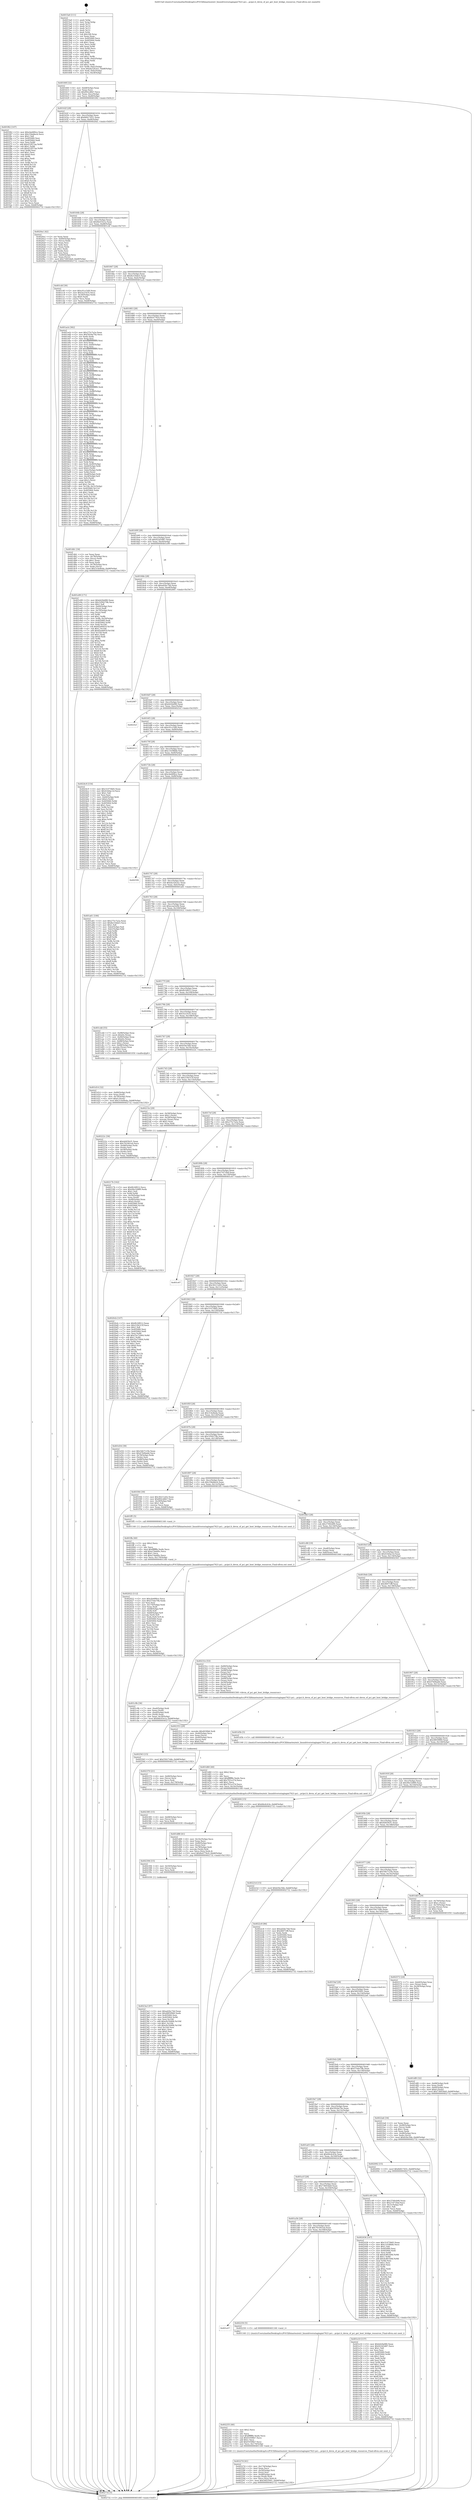 digraph "0x4015a0" {
  label = "0x4015a0 (/mnt/c/Users/mathe/Desktop/tcc/POCII/binaries/extr_linuxdriversstagingmt7621-pci....pcipci.h_devm_of_pci_get_host_bridge_resources_Final-ollvm.out::main(0))"
  labelloc = "t"
  node[shape=record]

  Entry [label="",width=0.3,height=0.3,shape=circle,fillcolor=black,style=filled]
  "0x40160f" [label="{
     0x40160f [32]\l
     | [instrs]\l
     &nbsp;&nbsp;0x40160f \<+6\>: mov -0xb8(%rbp),%eax\l
     &nbsp;&nbsp;0x401615 \<+2\>: mov %eax,%ecx\l
     &nbsp;&nbsp;0x401617 \<+6\>: sub $0x892cd6b7,%ecx\l
     &nbsp;&nbsp;0x40161d \<+6\>: mov %eax,-0xcc(%rbp)\l
     &nbsp;&nbsp;0x401623 \<+6\>: mov %ecx,-0xd0(%rbp)\l
     &nbsp;&nbsp;0x401629 \<+6\>: je 0000000000401f62 \<main+0x9c2\>\l
  }"]
  "0x401f62" [label="{
     0x401f62 [147]\l
     | [instrs]\l
     &nbsp;&nbsp;0x401f62 \<+5\>: mov $0xcbe689ce,%eax\l
     &nbsp;&nbsp;0x401f67 \<+5\>: mov $0x33bddecb,%ecx\l
     &nbsp;&nbsp;0x401f6c \<+2\>: mov $0x1,%dl\l
     &nbsp;&nbsp;0x401f6e \<+7\>: mov 0x405060,%esi\l
     &nbsp;&nbsp;0x401f75 \<+7\>: mov 0x405064,%edi\l
     &nbsp;&nbsp;0x401f7c \<+3\>: mov %esi,%r8d\l
     &nbsp;&nbsp;0x401f7f \<+7\>: add $0x433f57aa,%r8d\l
     &nbsp;&nbsp;0x401f86 \<+4\>: sub $0x1,%r8d\l
     &nbsp;&nbsp;0x401f8a \<+7\>: sub $0x433f57aa,%r8d\l
     &nbsp;&nbsp;0x401f91 \<+4\>: imul %r8d,%esi\l
     &nbsp;&nbsp;0x401f95 \<+3\>: and $0x1,%esi\l
     &nbsp;&nbsp;0x401f98 \<+3\>: cmp $0x0,%esi\l
     &nbsp;&nbsp;0x401f9b \<+4\>: sete %r9b\l
     &nbsp;&nbsp;0x401f9f \<+3\>: cmp $0xa,%edi\l
     &nbsp;&nbsp;0x401fa2 \<+4\>: setl %r10b\l
     &nbsp;&nbsp;0x401fa6 \<+3\>: mov %r9b,%r11b\l
     &nbsp;&nbsp;0x401fa9 \<+4\>: xor $0xff,%r11b\l
     &nbsp;&nbsp;0x401fad \<+3\>: mov %r10b,%bl\l
     &nbsp;&nbsp;0x401fb0 \<+3\>: xor $0xff,%bl\l
     &nbsp;&nbsp;0x401fb3 \<+3\>: xor $0x0,%dl\l
     &nbsp;&nbsp;0x401fb6 \<+3\>: mov %r11b,%r14b\l
     &nbsp;&nbsp;0x401fb9 \<+4\>: and $0x0,%r14b\l
     &nbsp;&nbsp;0x401fbd \<+3\>: and %dl,%r9b\l
     &nbsp;&nbsp;0x401fc0 \<+3\>: mov %bl,%r15b\l
     &nbsp;&nbsp;0x401fc3 \<+4\>: and $0x0,%r15b\l
     &nbsp;&nbsp;0x401fc7 \<+3\>: and %dl,%r10b\l
     &nbsp;&nbsp;0x401fca \<+3\>: or %r9b,%r14b\l
     &nbsp;&nbsp;0x401fcd \<+3\>: or %r10b,%r15b\l
     &nbsp;&nbsp;0x401fd0 \<+3\>: xor %r15b,%r14b\l
     &nbsp;&nbsp;0x401fd3 \<+3\>: or %bl,%r11b\l
     &nbsp;&nbsp;0x401fd6 \<+4\>: xor $0xff,%r11b\l
     &nbsp;&nbsp;0x401fda \<+3\>: or $0x0,%dl\l
     &nbsp;&nbsp;0x401fdd \<+3\>: and %dl,%r11b\l
     &nbsp;&nbsp;0x401fe0 \<+3\>: or %r11b,%r14b\l
     &nbsp;&nbsp;0x401fe3 \<+4\>: test $0x1,%r14b\l
     &nbsp;&nbsp;0x401fe7 \<+3\>: cmovne %ecx,%eax\l
     &nbsp;&nbsp;0x401fea \<+6\>: mov %eax,-0xb8(%rbp)\l
     &nbsp;&nbsp;0x401ff0 \<+5\>: jmp 0000000000402732 \<main+0x1192\>\l
  }"]
  "0x40162f" [label="{
     0x40162f [28]\l
     | [instrs]\l
     &nbsp;&nbsp;0x40162f \<+5\>: jmp 0000000000401634 \<main+0x94\>\l
     &nbsp;&nbsp;0x401634 \<+6\>: mov -0xcc(%rbp),%eax\l
     &nbsp;&nbsp;0x40163a \<+5\>: sub $0x8d417d31,%eax\l
     &nbsp;&nbsp;0x40163f \<+6\>: mov %eax,-0xd4(%rbp)\l
     &nbsp;&nbsp;0x401645 \<+6\>: je 00000000004020a1 \<main+0xb01\>\l
  }"]
  Exit [label="",width=0.3,height=0.3,shape=circle,fillcolor=black,style=filled,peripheries=2]
  "0x4020a1" [label="{
     0x4020a1 [42]\l
     | [instrs]\l
     &nbsp;&nbsp;0x4020a1 \<+2\>: xor %eax,%eax\l
     &nbsp;&nbsp;0x4020a3 \<+4\>: mov -0x60(%rbp),%rcx\l
     &nbsp;&nbsp;0x4020a7 \<+2\>: mov (%rcx),%edx\l
     &nbsp;&nbsp;0x4020a9 \<+2\>: mov %eax,%esi\l
     &nbsp;&nbsp;0x4020ab \<+2\>: sub %edx,%esi\l
     &nbsp;&nbsp;0x4020ad \<+2\>: mov %eax,%edx\l
     &nbsp;&nbsp;0x4020af \<+3\>: sub $0x1,%edx\l
     &nbsp;&nbsp;0x4020b2 \<+2\>: add %edx,%esi\l
     &nbsp;&nbsp;0x4020b4 \<+2\>: sub %esi,%eax\l
     &nbsp;&nbsp;0x4020b6 \<+4\>: mov -0x60(%rbp),%rcx\l
     &nbsp;&nbsp;0x4020ba \<+2\>: mov %eax,(%rcx)\l
     &nbsp;&nbsp;0x4020bc \<+10\>: movl $0x73693da9,-0xb8(%rbp)\l
     &nbsp;&nbsp;0x4020c6 \<+5\>: jmp 0000000000402732 \<main+0x1192\>\l
  }"]
  "0x40164b" [label="{
     0x40164b [28]\l
     | [instrs]\l
     &nbsp;&nbsp;0x40164b \<+5\>: jmp 0000000000401650 \<main+0xb0\>\l
     &nbsp;&nbsp;0x401650 \<+6\>: mov -0xcc(%rbp),%eax\l
     &nbsp;&nbsp;0x401656 \<+5\>: sub $0x8dc03e1a,%eax\l
     &nbsp;&nbsp;0x40165b \<+6\>: mov %eax,-0xd8(%rbp)\l
     &nbsp;&nbsp;0x401661 \<+6\>: je 0000000000401cbf \<main+0x71f\>\l
  }"]
  "0x4023a3" [label="{
     0x4023a3 [97]\l
     | [instrs]\l
     &nbsp;&nbsp;0x4023a3 \<+5\>: mov $0xad2bc74d,%eax\l
     &nbsp;&nbsp;0x4023a8 \<+5\>: mov $0x4805f960,%edx\l
     &nbsp;&nbsp;0x4023ad \<+7\>: mov 0x405060,%esi\l
     &nbsp;&nbsp;0x4023b4 \<+8\>: mov 0x405064,%r9d\l
     &nbsp;&nbsp;0x4023bc \<+3\>: mov %esi,%r10d\l
     &nbsp;&nbsp;0x4023bf \<+7\>: add $0xe9c50d06,%r10d\l
     &nbsp;&nbsp;0x4023c6 \<+4\>: sub $0x1,%r10d\l
     &nbsp;&nbsp;0x4023ca \<+7\>: sub $0xe9c50d06,%r10d\l
     &nbsp;&nbsp;0x4023d1 \<+4\>: imul %r10d,%esi\l
     &nbsp;&nbsp;0x4023d5 \<+3\>: and $0x1,%esi\l
     &nbsp;&nbsp;0x4023d8 \<+3\>: cmp $0x0,%esi\l
     &nbsp;&nbsp;0x4023db \<+4\>: sete %r11b\l
     &nbsp;&nbsp;0x4023df \<+4\>: cmp $0xa,%r9d\l
     &nbsp;&nbsp;0x4023e3 \<+3\>: setl %bl\l
     &nbsp;&nbsp;0x4023e6 \<+3\>: mov %r11b,%r14b\l
     &nbsp;&nbsp;0x4023e9 \<+3\>: and %bl,%r14b\l
     &nbsp;&nbsp;0x4023ec \<+3\>: xor %bl,%r11b\l
     &nbsp;&nbsp;0x4023ef \<+3\>: or %r11b,%r14b\l
     &nbsp;&nbsp;0x4023f2 \<+4\>: test $0x1,%r14b\l
     &nbsp;&nbsp;0x4023f6 \<+3\>: cmovne %edx,%eax\l
     &nbsp;&nbsp;0x4023f9 \<+6\>: mov %eax,-0xb8(%rbp)\l
     &nbsp;&nbsp;0x4023ff \<+5\>: jmp 0000000000402732 \<main+0x1192\>\l
  }"]
  "0x401cbf" [label="{
     0x401cbf [30]\l
     | [instrs]\l
     &nbsp;&nbsp;0x401cbf \<+5\>: mov $0xc01cc5d9,%eax\l
     &nbsp;&nbsp;0x401cc4 \<+5\>: mov $0x5e21635,%ecx\l
     &nbsp;&nbsp;0x401cc9 \<+3\>: mov -0x30(%rbp),%edx\l
     &nbsp;&nbsp;0x401ccc \<+3\>: cmp $0x0,%edx\l
     &nbsp;&nbsp;0x401ccf \<+3\>: cmove %ecx,%eax\l
     &nbsp;&nbsp;0x401cd2 \<+6\>: mov %eax,-0xb8(%rbp)\l
     &nbsp;&nbsp;0x401cd8 \<+5\>: jmp 0000000000402732 \<main+0x1192\>\l
  }"]
  "0x401667" [label="{
     0x401667 [28]\l
     | [instrs]\l
     &nbsp;&nbsp;0x401667 \<+5\>: jmp 000000000040166c \<main+0xcc\>\l
     &nbsp;&nbsp;0x40166c \<+6\>: mov -0xcc(%rbp),%eax\l
     &nbsp;&nbsp;0x401672 \<+5\>: sub $0x8e334de5,%eax\l
     &nbsp;&nbsp;0x401677 \<+6\>: mov %eax,-0xdc(%rbp)\l
     &nbsp;&nbsp;0x40167d \<+6\>: je 0000000000401acb \<main+0x52b\>\l
  }"]
  "0x402394" [label="{
     0x402394 [15]\l
     | [instrs]\l
     &nbsp;&nbsp;0x402394 \<+4\>: mov -0x50(%rbp),%rcx\l
     &nbsp;&nbsp;0x402398 \<+3\>: mov (%rcx),%rcx\l
     &nbsp;&nbsp;0x40239b \<+3\>: mov %rcx,%rdi\l
     &nbsp;&nbsp;0x40239e \<+5\>: call 0000000000401030 \<free@plt\>\l
     | [calls]\l
     &nbsp;&nbsp;0x401030 \{1\} (unknown)\l
  }"]
  "0x401acb" [label="{
     0x401acb [382]\l
     | [instrs]\l
     &nbsp;&nbsp;0x401acb \<+5\>: mov $0x275c7a2a,%eax\l
     &nbsp;&nbsp;0x401ad0 \<+5\>: mov $0x592da74a,%ecx\l
     &nbsp;&nbsp;0x401ad5 \<+2\>: xor %edx,%edx\l
     &nbsp;&nbsp;0x401ad7 \<+3\>: mov %rsp,%rsi\l
     &nbsp;&nbsp;0x401ada \<+4\>: add $0xfffffffffffffff0,%rsi\l
     &nbsp;&nbsp;0x401ade \<+3\>: mov %rsi,%rsp\l
     &nbsp;&nbsp;0x401ae1 \<+7\>: mov %rsi,-0xb0(%rbp)\l
     &nbsp;&nbsp;0x401ae8 \<+3\>: mov %rsp,%rsi\l
     &nbsp;&nbsp;0x401aeb \<+4\>: add $0xfffffffffffffff0,%rsi\l
     &nbsp;&nbsp;0x401aef \<+3\>: mov %rsi,%rsp\l
     &nbsp;&nbsp;0x401af2 \<+3\>: mov %rsp,%rdi\l
     &nbsp;&nbsp;0x401af5 \<+4\>: add $0xfffffffffffffff0,%rdi\l
     &nbsp;&nbsp;0x401af9 \<+3\>: mov %rdi,%rsp\l
     &nbsp;&nbsp;0x401afc \<+7\>: mov %rdi,-0xa8(%rbp)\l
     &nbsp;&nbsp;0x401b03 \<+3\>: mov %rsp,%rdi\l
     &nbsp;&nbsp;0x401b06 \<+4\>: add $0xfffffffffffffff0,%rdi\l
     &nbsp;&nbsp;0x401b0a \<+3\>: mov %rdi,%rsp\l
     &nbsp;&nbsp;0x401b0d \<+7\>: mov %rdi,-0xa0(%rbp)\l
     &nbsp;&nbsp;0x401b14 \<+3\>: mov %rsp,%rdi\l
     &nbsp;&nbsp;0x401b17 \<+4\>: add $0xfffffffffffffff0,%rdi\l
     &nbsp;&nbsp;0x401b1b \<+3\>: mov %rdi,%rsp\l
     &nbsp;&nbsp;0x401b1e \<+7\>: mov %rdi,-0x98(%rbp)\l
     &nbsp;&nbsp;0x401b25 \<+3\>: mov %rsp,%rdi\l
     &nbsp;&nbsp;0x401b28 \<+4\>: add $0xfffffffffffffff0,%rdi\l
     &nbsp;&nbsp;0x401b2c \<+3\>: mov %rdi,%rsp\l
     &nbsp;&nbsp;0x401b2f \<+7\>: mov %rdi,-0x90(%rbp)\l
     &nbsp;&nbsp;0x401b36 \<+3\>: mov %rsp,%rdi\l
     &nbsp;&nbsp;0x401b39 \<+4\>: add $0xfffffffffffffff0,%rdi\l
     &nbsp;&nbsp;0x401b3d \<+3\>: mov %rdi,%rsp\l
     &nbsp;&nbsp;0x401b40 \<+7\>: mov %rdi,-0x88(%rbp)\l
     &nbsp;&nbsp;0x401b47 \<+3\>: mov %rsp,%rdi\l
     &nbsp;&nbsp;0x401b4a \<+4\>: add $0xfffffffffffffff0,%rdi\l
     &nbsp;&nbsp;0x401b4e \<+3\>: mov %rdi,%rsp\l
     &nbsp;&nbsp;0x401b51 \<+4\>: mov %rdi,-0x80(%rbp)\l
     &nbsp;&nbsp;0x401b55 \<+3\>: mov %rsp,%rdi\l
     &nbsp;&nbsp;0x401b58 \<+4\>: add $0xfffffffffffffff0,%rdi\l
     &nbsp;&nbsp;0x401b5c \<+3\>: mov %rdi,%rsp\l
     &nbsp;&nbsp;0x401b5f \<+4\>: mov %rdi,-0x78(%rbp)\l
     &nbsp;&nbsp;0x401b63 \<+3\>: mov %rsp,%rdi\l
     &nbsp;&nbsp;0x401b66 \<+4\>: add $0xfffffffffffffff0,%rdi\l
     &nbsp;&nbsp;0x401b6a \<+3\>: mov %rdi,%rsp\l
     &nbsp;&nbsp;0x401b6d \<+4\>: mov %rdi,-0x70(%rbp)\l
     &nbsp;&nbsp;0x401b71 \<+3\>: mov %rsp,%rdi\l
     &nbsp;&nbsp;0x401b74 \<+4\>: add $0xfffffffffffffff0,%rdi\l
     &nbsp;&nbsp;0x401b78 \<+3\>: mov %rdi,%rsp\l
     &nbsp;&nbsp;0x401b7b \<+4\>: mov %rdi,-0x68(%rbp)\l
     &nbsp;&nbsp;0x401b7f \<+3\>: mov %rsp,%rdi\l
     &nbsp;&nbsp;0x401b82 \<+4\>: add $0xfffffffffffffff0,%rdi\l
     &nbsp;&nbsp;0x401b86 \<+3\>: mov %rdi,%rsp\l
     &nbsp;&nbsp;0x401b89 \<+4\>: mov %rdi,-0x60(%rbp)\l
     &nbsp;&nbsp;0x401b8d \<+3\>: mov %rsp,%rdi\l
     &nbsp;&nbsp;0x401b90 \<+4\>: add $0xfffffffffffffff0,%rdi\l
     &nbsp;&nbsp;0x401b94 \<+3\>: mov %rdi,%rsp\l
     &nbsp;&nbsp;0x401b97 \<+4\>: mov %rdi,-0x58(%rbp)\l
     &nbsp;&nbsp;0x401b9b \<+3\>: mov %rsp,%rdi\l
     &nbsp;&nbsp;0x401b9e \<+4\>: add $0xfffffffffffffff0,%rdi\l
     &nbsp;&nbsp;0x401ba2 \<+3\>: mov %rdi,%rsp\l
     &nbsp;&nbsp;0x401ba5 \<+4\>: mov %rdi,-0x50(%rbp)\l
     &nbsp;&nbsp;0x401ba9 \<+3\>: mov %rsp,%rdi\l
     &nbsp;&nbsp;0x401bac \<+4\>: add $0xfffffffffffffff0,%rdi\l
     &nbsp;&nbsp;0x401bb0 \<+3\>: mov %rdi,%rsp\l
     &nbsp;&nbsp;0x401bb3 \<+4\>: mov %rdi,-0x48(%rbp)\l
     &nbsp;&nbsp;0x401bb7 \<+3\>: mov %rsp,%rdi\l
     &nbsp;&nbsp;0x401bba \<+4\>: add $0xfffffffffffffff0,%rdi\l
     &nbsp;&nbsp;0x401bbe \<+3\>: mov %rdi,%rsp\l
     &nbsp;&nbsp;0x401bc1 \<+4\>: mov %rdi,-0x40(%rbp)\l
     &nbsp;&nbsp;0x401bc5 \<+7\>: mov -0xb0(%rbp),%rdi\l
     &nbsp;&nbsp;0x401bcc \<+6\>: movl $0x0,(%rdi)\l
     &nbsp;&nbsp;0x401bd2 \<+7\>: mov -0xbc(%rbp),%r8d\l
     &nbsp;&nbsp;0x401bd9 \<+3\>: mov %r8d,(%rsi)\l
     &nbsp;&nbsp;0x401bdc \<+7\>: mov -0xa8(%rbp),%rdi\l
     &nbsp;&nbsp;0x401be3 \<+7\>: mov -0xc8(%rbp),%r9\l
     &nbsp;&nbsp;0x401bea \<+3\>: mov %r9,(%rdi)\l
     &nbsp;&nbsp;0x401bed \<+3\>: cmpl $0x2,(%rsi)\l
     &nbsp;&nbsp;0x401bf0 \<+4\>: setne %r10b\l
     &nbsp;&nbsp;0x401bf4 \<+4\>: and $0x1,%r10b\l
     &nbsp;&nbsp;0x401bf8 \<+4\>: mov %r10b,-0x31(%rbp)\l
     &nbsp;&nbsp;0x401bfc \<+8\>: mov 0x405060,%r11d\l
     &nbsp;&nbsp;0x401c04 \<+7\>: mov 0x405064,%ebx\l
     &nbsp;&nbsp;0x401c0b \<+3\>: sub $0x1,%edx\l
     &nbsp;&nbsp;0x401c0e \<+3\>: mov %r11d,%r14d\l
     &nbsp;&nbsp;0x401c11 \<+3\>: add %edx,%r14d\l
     &nbsp;&nbsp;0x401c14 \<+4\>: imul %r14d,%r11d\l
     &nbsp;&nbsp;0x401c18 \<+4\>: and $0x1,%r11d\l
     &nbsp;&nbsp;0x401c1c \<+4\>: cmp $0x0,%r11d\l
     &nbsp;&nbsp;0x401c20 \<+4\>: sete %r10b\l
     &nbsp;&nbsp;0x401c24 \<+3\>: cmp $0xa,%ebx\l
     &nbsp;&nbsp;0x401c27 \<+4\>: setl %r15b\l
     &nbsp;&nbsp;0x401c2b \<+3\>: mov %r10b,%r12b\l
     &nbsp;&nbsp;0x401c2e \<+3\>: and %r15b,%r12b\l
     &nbsp;&nbsp;0x401c31 \<+3\>: xor %r15b,%r10b\l
     &nbsp;&nbsp;0x401c34 \<+3\>: or %r10b,%r12b\l
     &nbsp;&nbsp;0x401c37 \<+4\>: test $0x1,%r12b\l
     &nbsp;&nbsp;0x401c3b \<+3\>: cmovne %ecx,%eax\l
     &nbsp;&nbsp;0x401c3e \<+6\>: mov %eax,-0xb8(%rbp)\l
     &nbsp;&nbsp;0x401c44 \<+5\>: jmp 0000000000402732 \<main+0x1192\>\l
  }"]
  "0x401683" [label="{
     0x401683 [28]\l
     | [instrs]\l
     &nbsp;&nbsp;0x401683 \<+5\>: jmp 0000000000401688 \<main+0xe8\>\l
     &nbsp;&nbsp;0x401688 \<+6\>: mov -0xcc(%rbp),%eax\l
     &nbsp;&nbsp;0x40168e \<+5\>: sub $0x8e4776c0,%eax\l
     &nbsp;&nbsp;0x401693 \<+6\>: mov %eax,-0xe0(%rbp)\l
     &nbsp;&nbsp;0x401699 \<+6\>: je 0000000000401db1 \<main+0x811\>\l
  }"]
  "0x402385" [label="{
     0x402385 [15]\l
     | [instrs]\l
     &nbsp;&nbsp;0x402385 \<+4\>: mov -0x68(%rbp),%rcx\l
     &nbsp;&nbsp;0x402389 \<+3\>: mov (%rcx),%rcx\l
     &nbsp;&nbsp;0x40238c \<+3\>: mov %rcx,%rdi\l
     &nbsp;&nbsp;0x40238f \<+5\>: call 0000000000401030 \<free@plt\>\l
     | [calls]\l
     &nbsp;&nbsp;0x401030 \{1\} (unknown)\l
  }"]
  "0x401db1" [label="{
     0x401db1 [34]\l
     | [instrs]\l
     &nbsp;&nbsp;0x401db1 \<+2\>: xor %eax,%eax\l
     &nbsp;&nbsp;0x401db3 \<+4\>: mov -0x78(%rbp),%rcx\l
     &nbsp;&nbsp;0x401db7 \<+2\>: mov (%rcx),%edx\l
     &nbsp;&nbsp;0x401db9 \<+3\>: sub $0x1,%eax\l
     &nbsp;&nbsp;0x401dbc \<+2\>: sub %eax,%edx\l
     &nbsp;&nbsp;0x401dbe \<+4\>: mov -0x78(%rbp),%rcx\l
     &nbsp;&nbsp;0x401dc2 \<+2\>: mov %edx,(%rcx)\l
     &nbsp;&nbsp;0x401dc4 \<+10\>: movl $0x314e8eda,-0xb8(%rbp)\l
     &nbsp;&nbsp;0x401dce \<+5\>: jmp 0000000000402732 \<main+0x1192\>\l
  }"]
  "0x40169f" [label="{
     0x40169f [28]\l
     | [instrs]\l
     &nbsp;&nbsp;0x40169f \<+5\>: jmp 00000000004016a4 \<main+0x104\>\l
     &nbsp;&nbsp;0x4016a4 \<+6\>: mov -0xcc(%rbp),%eax\l
     &nbsp;&nbsp;0x4016aa \<+5\>: sub $0x922d3d87,%eax\l
     &nbsp;&nbsp;0x4016af \<+6\>: mov %eax,-0xe4(%rbp)\l
     &nbsp;&nbsp;0x4016b5 \<+6\>: je 0000000000401e99 \<main+0x8f9\>\l
  }"]
  "0x402370" [label="{
     0x402370 [21]\l
     | [instrs]\l
     &nbsp;&nbsp;0x402370 \<+4\>: mov -0x80(%rbp),%rcx\l
     &nbsp;&nbsp;0x402374 \<+3\>: mov (%rcx),%rcx\l
     &nbsp;&nbsp;0x402377 \<+3\>: mov %rcx,%rdi\l
     &nbsp;&nbsp;0x40237a \<+6\>: mov %eax,-0x178(%rbp)\l
     &nbsp;&nbsp;0x402380 \<+5\>: call 0000000000401030 \<free@plt\>\l
     | [calls]\l
     &nbsp;&nbsp;0x401030 \{1\} (unknown)\l
  }"]
  "0x401e99" [label="{
     0x401e99 [171]\l
     | [instrs]\l
     &nbsp;&nbsp;0x401e99 \<+5\>: mov $0xb42fa080,%eax\l
     &nbsp;&nbsp;0x401e9e \<+5\>: mov $0x3294279b,%ecx\l
     &nbsp;&nbsp;0x401ea3 \<+2\>: mov $0x1,%dl\l
     &nbsp;&nbsp;0x401ea5 \<+4\>: mov -0x60(%rbp),%rsi\l
     &nbsp;&nbsp;0x401ea9 \<+2\>: mov (%rsi),%edi\l
     &nbsp;&nbsp;0x401eab \<+4\>: mov -0x70(%rbp),%rsi\l
     &nbsp;&nbsp;0x401eaf \<+2\>: cmp (%rsi),%edi\l
     &nbsp;&nbsp;0x401eb1 \<+4\>: setl %r8b\l
     &nbsp;&nbsp;0x401eb5 \<+4\>: and $0x1,%r8b\l
     &nbsp;&nbsp;0x401eb9 \<+4\>: mov %r8b,-0x29(%rbp)\l
     &nbsp;&nbsp;0x401ebd \<+7\>: mov 0x405060,%edi\l
     &nbsp;&nbsp;0x401ec4 \<+8\>: mov 0x405064,%r9d\l
     &nbsp;&nbsp;0x401ecc \<+3\>: mov %edi,%r10d\l
     &nbsp;&nbsp;0x401ecf \<+7\>: sub $0x82e60f19,%r10d\l
     &nbsp;&nbsp;0x401ed6 \<+4\>: sub $0x1,%r10d\l
     &nbsp;&nbsp;0x401eda \<+7\>: add $0x82e60f19,%r10d\l
     &nbsp;&nbsp;0x401ee1 \<+4\>: imul %r10d,%edi\l
     &nbsp;&nbsp;0x401ee5 \<+3\>: and $0x1,%edi\l
     &nbsp;&nbsp;0x401ee8 \<+3\>: cmp $0x0,%edi\l
     &nbsp;&nbsp;0x401eeb \<+4\>: sete %r8b\l
     &nbsp;&nbsp;0x401eef \<+4\>: cmp $0xa,%r9d\l
     &nbsp;&nbsp;0x401ef3 \<+4\>: setl %r11b\l
     &nbsp;&nbsp;0x401ef7 \<+3\>: mov %r8b,%bl\l
     &nbsp;&nbsp;0x401efa \<+3\>: xor $0xff,%bl\l
     &nbsp;&nbsp;0x401efd \<+3\>: mov %r11b,%r14b\l
     &nbsp;&nbsp;0x401f00 \<+4\>: xor $0xff,%r14b\l
     &nbsp;&nbsp;0x401f04 \<+3\>: xor $0x0,%dl\l
     &nbsp;&nbsp;0x401f07 \<+3\>: mov %bl,%r15b\l
     &nbsp;&nbsp;0x401f0a \<+4\>: and $0x0,%r15b\l
     &nbsp;&nbsp;0x401f0e \<+3\>: and %dl,%r8b\l
     &nbsp;&nbsp;0x401f11 \<+3\>: mov %r14b,%r12b\l
     &nbsp;&nbsp;0x401f14 \<+4\>: and $0x0,%r12b\l
     &nbsp;&nbsp;0x401f18 \<+3\>: and %dl,%r11b\l
     &nbsp;&nbsp;0x401f1b \<+3\>: or %r8b,%r15b\l
     &nbsp;&nbsp;0x401f1e \<+3\>: or %r11b,%r12b\l
     &nbsp;&nbsp;0x401f21 \<+3\>: xor %r12b,%r15b\l
     &nbsp;&nbsp;0x401f24 \<+3\>: or %r14b,%bl\l
     &nbsp;&nbsp;0x401f27 \<+3\>: xor $0xff,%bl\l
     &nbsp;&nbsp;0x401f2a \<+3\>: or $0x0,%dl\l
     &nbsp;&nbsp;0x401f2d \<+2\>: and %dl,%bl\l
     &nbsp;&nbsp;0x401f2f \<+3\>: or %bl,%r15b\l
     &nbsp;&nbsp;0x401f32 \<+4\>: test $0x1,%r15b\l
     &nbsp;&nbsp;0x401f36 \<+3\>: cmovne %ecx,%eax\l
     &nbsp;&nbsp;0x401f39 \<+6\>: mov %eax,-0xb8(%rbp)\l
     &nbsp;&nbsp;0x401f3f \<+5\>: jmp 0000000000402732 \<main+0x1192\>\l
  }"]
  "0x4016bb" [label="{
     0x4016bb [28]\l
     | [instrs]\l
     &nbsp;&nbsp;0x4016bb \<+5\>: jmp 00000000004016c0 \<main+0x120\>\l
     &nbsp;&nbsp;0x4016c0 \<+6\>: mov -0xcc(%rbp),%eax\l
     &nbsp;&nbsp;0x4016c6 \<+5\>: sub $0xad2bc74d,%eax\l
     &nbsp;&nbsp;0x4016cb \<+6\>: mov %eax,-0xe8(%rbp)\l
     &nbsp;&nbsp;0x4016d1 \<+6\>: je 0000000000402687 \<main+0x10e7\>\l
  }"]
  "0x402353" [label="{
     0x402353 [29]\l
     | [instrs]\l
     &nbsp;&nbsp;0x402353 \<+10\>: movabs $0x4030b6,%rdi\l
     &nbsp;&nbsp;0x40235d \<+4\>: mov -0x40(%rbp),%rcx\l
     &nbsp;&nbsp;0x402361 \<+2\>: mov %eax,(%rcx)\l
     &nbsp;&nbsp;0x402363 \<+4\>: mov -0x40(%rbp),%rcx\l
     &nbsp;&nbsp;0x402367 \<+2\>: mov (%rcx),%esi\l
     &nbsp;&nbsp;0x402369 \<+2\>: mov $0x0,%al\l
     &nbsp;&nbsp;0x40236b \<+5\>: call 0000000000401040 \<printf@plt\>\l
     | [calls]\l
     &nbsp;&nbsp;0x401040 \{1\} (unknown)\l
  }"]
  "0x402687" [label="{
     0x402687\l
  }", style=dashed]
  "0x4016d7" [label="{
     0x4016d7 [28]\l
     | [instrs]\l
     &nbsp;&nbsp;0x4016d7 \<+5\>: jmp 00000000004016dc \<main+0x13c\>\l
     &nbsp;&nbsp;0x4016dc \<+6\>: mov -0xcc(%rbp),%eax\l
     &nbsp;&nbsp;0x4016e2 \<+5\>: sub $0xb42fa080,%eax\l
     &nbsp;&nbsp;0x4016e7 \<+6\>: mov %eax,-0xec(%rbp)\l
     &nbsp;&nbsp;0x4016ed \<+6\>: je 00000000004025cf \<main+0x102f\>\l
  }"]
  "0x40227d" [label="{
     0x40227d [41]\l
     | [instrs]\l
     &nbsp;&nbsp;0x40227d \<+6\>: mov -0x174(%rbp),%ecx\l
     &nbsp;&nbsp;0x402283 \<+3\>: imul %eax,%ecx\l
     &nbsp;&nbsp;0x402286 \<+4\>: mov -0x50(%rbp),%rsi\l
     &nbsp;&nbsp;0x40228a \<+3\>: mov (%rsi),%rsi\l
     &nbsp;&nbsp;0x40228d \<+4\>: mov -0x48(%rbp),%rdi\l
     &nbsp;&nbsp;0x402291 \<+3\>: movslq (%rdi),%rdi\l
     &nbsp;&nbsp;0x402294 \<+3\>: mov %ecx,(%rsi,%rdi,4)\l
     &nbsp;&nbsp;0x402297 \<+10\>: movl $0x56f25001,-0xb8(%rbp)\l
     &nbsp;&nbsp;0x4022a1 \<+5\>: jmp 0000000000402732 \<main+0x1192\>\l
  }"]
  "0x4025cf" [label="{
     0x4025cf\l
  }", style=dashed]
  "0x4016f3" [label="{
     0x4016f3 [28]\l
     | [instrs]\l
     &nbsp;&nbsp;0x4016f3 \<+5\>: jmp 00000000004016f8 \<main+0x158\>\l
     &nbsp;&nbsp;0x4016f8 \<+6\>: mov -0xcc(%rbp),%eax\l
     &nbsp;&nbsp;0x4016fe \<+5\>: sub $0xc01cc5d9,%eax\l
     &nbsp;&nbsp;0x401703 \<+6\>: mov %eax,-0xf0(%rbp)\l
     &nbsp;&nbsp;0x401709 \<+6\>: je 0000000000402413 \<main+0xe73\>\l
  }"]
  "0x402255" [label="{
     0x402255 [40]\l
     | [instrs]\l
     &nbsp;&nbsp;0x402255 \<+5\>: mov $0x2,%ecx\l
     &nbsp;&nbsp;0x40225a \<+1\>: cltd\l
     &nbsp;&nbsp;0x40225b \<+2\>: idiv %ecx\l
     &nbsp;&nbsp;0x40225d \<+6\>: imul $0xfffffffe,%edx,%ecx\l
     &nbsp;&nbsp;0x402263 \<+6\>: sub $0xf105f6b7,%ecx\l
     &nbsp;&nbsp;0x402269 \<+3\>: add $0x1,%ecx\l
     &nbsp;&nbsp;0x40226c \<+6\>: add $0xf105f6b7,%ecx\l
     &nbsp;&nbsp;0x402272 \<+6\>: mov %ecx,-0x174(%rbp)\l
     &nbsp;&nbsp;0x402278 \<+5\>: call 0000000000401160 \<next_i\>\l
     | [calls]\l
     &nbsp;&nbsp;0x401160 \{1\} (/mnt/c/Users/mathe/Desktop/tcc/POCII/binaries/extr_linuxdriversstagingmt7621-pci....pcipci.h_devm_of_pci_get_host_bridge_resources_Final-ollvm.out::next_i)\l
  }"]
  "0x402413" [label="{
     0x402413\l
  }", style=dashed]
  "0x40170f" [label="{
     0x40170f [28]\l
     | [instrs]\l
     &nbsp;&nbsp;0x40170f \<+5\>: jmp 0000000000401714 \<main+0x174\>\l
     &nbsp;&nbsp;0x401714 \<+6\>: mov -0xcc(%rbp),%eax\l
     &nbsp;&nbsp;0x40171a \<+5\>: sub $0xc1439bbb,%eax\l
     &nbsp;&nbsp;0x40171f \<+6\>: mov %eax,-0xf4(%rbp)\l
     &nbsp;&nbsp;0x401725 \<+6\>: je 00000000004024c9 \<main+0xf29\>\l
  }"]
  "0x401a57" [label="{
     0x401a57\l
  }", style=dashed]
  "0x4024c9" [label="{
     0x4024c9 [154]\l
     | [instrs]\l
     &nbsp;&nbsp;0x4024c9 \<+5\>: mov $0x314758d5,%eax\l
     &nbsp;&nbsp;0x4024ce \<+5\>: mov $0x41b0ac1d,%ecx\l
     &nbsp;&nbsp;0x4024d3 \<+2\>: mov $0x1,%dl\l
     &nbsp;&nbsp;0x4024d5 \<+2\>: xor %esi,%esi\l
     &nbsp;&nbsp;0x4024d7 \<+7\>: mov -0xb0(%rbp),%rdi\l
     &nbsp;&nbsp;0x4024de \<+6\>: movl $0x0,(%rdi)\l
     &nbsp;&nbsp;0x4024e4 \<+8\>: mov 0x405060,%r8d\l
     &nbsp;&nbsp;0x4024ec \<+8\>: mov 0x405064,%r9d\l
     &nbsp;&nbsp;0x4024f4 \<+3\>: sub $0x1,%esi\l
     &nbsp;&nbsp;0x4024f7 \<+3\>: mov %r8d,%r10d\l
     &nbsp;&nbsp;0x4024fa \<+3\>: add %esi,%r10d\l
     &nbsp;&nbsp;0x4024fd \<+4\>: imul %r10d,%r8d\l
     &nbsp;&nbsp;0x402501 \<+4\>: and $0x1,%r8d\l
     &nbsp;&nbsp;0x402505 \<+4\>: cmp $0x0,%r8d\l
     &nbsp;&nbsp;0x402509 \<+4\>: sete %r11b\l
     &nbsp;&nbsp;0x40250d \<+4\>: cmp $0xa,%r9d\l
     &nbsp;&nbsp;0x402511 \<+3\>: setl %bl\l
     &nbsp;&nbsp;0x402514 \<+3\>: mov %r11b,%r14b\l
     &nbsp;&nbsp;0x402517 \<+4\>: xor $0xff,%r14b\l
     &nbsp;&nbsp;0x40251b \<+3\>: mov %bl,%r15b\l
     &nbsp;&nbsp;0x40251e \<+4\>: xor $0xff,%r15b\l
     &nbsp;&nbsp;0x402522 \<+3\>: xor $0x0,%dl\l
     &nbsp;&nbsp;0x402525 \<+3\>: mov %r14b,%r12b\l
     &nbsp;&nbsp;0x402528 \<+4\>: and $0x0,%r12b\l
     &nbsp;&nbsp;0x40252c \<+3\>: and %dl,%r11b\l
     &nbsp;&nbsp;0x40252f \<+3\>: mov %r15b,%r13b\l
     &nbsp;&nbsp;0x402532 \<+4\>: and $0x0,%r13b\l
     &nbsp;&nbsp;0x402536 \<+2\>: and %dl,%bl\l
     &nbsp;&nbsp;0x402538 \<+3\>: or %r11b,%r12b\l
     &nbsp;&nbsp;0x40253b \<+3\>: or %bl,%r13b\l
     &nbsp;&nbsp;0x40253e \<+3\>: xor %r13b,%r12b\l
     &nbsp;&nbsp;0x402541 \<+3\>: or %r15b,%r14b\l
     &nbsp;&nbsp;0x402544 \<+4\>: xor $0xff,%r14b\l
     &nbsp;&nbsp;0x402548 \<+3\>: or $0x0,%dl\l
     &nbsp;&nbsp;0x40254b \<+3\>: and %dl,%r14b\l
     &nbsp;&nbsp;0x40254e \<+3\>: or %r14b,%r12b\l
     &nbsp;&nbsp;0x402551 \<+4\>: test $0x1,%r12b\l
     &nbsp;&nbsp;0x402555 \<+3\>: cmovne %ecx,%eax\l
     &nbsp;&nbsp;0x402558 \<+6\>: mov %eax,-0xb8(%rbp)\l
     &nbsp;&nbsp;0x40255e \<+5\>: jmp 0000000000402732 \<main+0x1192\>\l
  }"]
  "0x40172b" [label="{
     0x40172b [28]\l
     | [instrs]\l
     &nbsp;&nbsp;0x40172b \<+5\>: jmp 0000000000401730 \<main+0x190\>\l
     &nbsp;&nbsp;0x401730 \<+6\>: mov -0xcc(%rbp),%eax\l
     &nbsp;&nbsp;0x401736 \<+5\>: sub $0xcbe689ce,%eax\l
     &nbsp;&nbsp;0x40173b \<+6\>: mov %eax,-0xf8(%rbp)\l
     &nbsp;&nbsp;0x401741 \<+6\>: je 00000000004025f4 \<main+0x1054\>\l
  }"]
  "0x402250" [label="{
     0x402250 [5]\l
     | [instrs]\l
     &nbsp;&nbsp;0x402250 \<+5\>: call 0000000000401160 \<next_i\>\l
     | [calls]\l
     &nbsp;&nbsp;0x401160 \{1\} (/mnt/c/Users/mathe/Desktop/tcc/POCII/binaries/extr_linuxdriversstagingmt7621-pci....pcipci.h_devm_of_pci_get_host_bridge_resources_Final-ollvm.out::next_i)\l
  }"]
  "0x4025f4" [label="{
     0x4025f4\l
  }", style=dashed]
  "0x401747" [label="{
     0x401747 [28]\l
     | [instrs]\l
     &nbsp;&nbsp;0x401747 \<+5\>: jmp 000000000040174c \<main+0x1ac\>\l
     &nbsp;&nbsp;0x40174c \<+6\>: mov -0xcc(%rbp),%eax\l
     &nbsp;&nbsp;0x401752 \<+5\>: sub $0xda32b3a1,%eax\l
     &nbsp;&nbsp;0x401757 \<+6\>: mov %eax,-0xfc(%rbp)\l
     &nbsp;&nbsp;0x40175d \<+6\>: je 0000000000401a61 \<main+0x4c1\>\l
  }"]
  "0x40217b" [label="{
     0x40217b [162]\l
     | [instrs]\l
     &nbsp;&nbsp;0x40217b \<+5\>: mov $0xfb16f012,%ecx\l
     &nbsp;&nbsp;0x402180 \<+5\>: mov $0x49e32889,%edx\l
     &nbsp;&nbsp;0x402185 \<+3\>: mov $0x1,%sil\l
     &nbsp;&nbsp;0x402188 \<+3\>: xor %r8d,%r8d\l
     &nbsp;&nbsp;0x40218b \<+4\>: mov -0x50(%rbp),%rdi\l
     &nbsp;&nbsp;0x40218f \<+3\>: mov %rax,(%rdi)\l
     &nbsp;&nbsp;0x402192 \<+4\>: mov -0x48(%rbp),%rax\l
     &nbsp;&nbsp;0x402196 \<+6\>: movl $0x0,(%rax)\l
     &nbsp;&nbsp;0x40219c \<+8\>: mov 0x405060,%r9d\l
     &nbsp;&nbsp;0x4021a4 \<+8\>: mov 0x405064,%r10d\l
     &nbsp;&nbsp;0x4021ac \<+4\>: sub $0x1,%r8d\l
     &nbsp;&nbsp;0x4021b0 \<+3\>: mov %r9d,%r11d\l
     &nbsp;&nbsp;0x4021b3 \<+3\>: add %r8d,%r11d\l
     &nbsp;&nbsp;0x4021b6 \<+4\>: imul %r11d,%r9d\l
     &nbsp;&nbsp;0x4021ba \<+4\>: and $0x1,%r9d\l
     &nbsp;&nbsp;0x4021be \<+4\>: cmp $0x0,%r9d\l
     &nbsp;&nbsp;0x4021c2 \<+3\>: sete %bl\l
     &nbsp;&nbsp;0x4021c5 \<+4\>: cmp $0xa,%r10d\l
     &nbsp;&nbsp;0x4021c9 \<+4\>: setl %r14b\l
     &nbsp;&nbsp;0x4021cd \<+3\>: mov %bl,%r15b\l
     &nbsp;&nbsp;0x4021d0 \<+4\>: xor $0xff,%r15b\l
     &nbsp;&nbsp;0x4021d4 \<+3\>: mov %r14b,%r12b\l
     &nbsp;&nbsp;0x4021d7 \<+4\>: xor $0xff,%r12b\l
     &nbsp;&nbsp;0x4021db \<+4\>: xor $0x1,%sil\l
     &nbsp;&nbsp;0x4021df \<+3\>: mov %r15b,%r13b\l
     &nbsp;&nbsp;0x4021e2 \<+4\>: and $0xff,%r13b\l
     &nbsp;&nbsp;0x4021e6 \<+3\>: and %sil,%bl\l
     &nbsp;&nbsp;0x4021e9 \<+3\>: mov %r12b,%al\l
     &nbsp;&nbsp;0x4021ec \<+2\>: and $0xff,%al\l
     &nbsp;&nbsp;0x4021ee \<+3\>: and %sil,%r14b\l
     &nbsp;&nbsp;0x4021f1 \<+3\>: or %bl,%r13b\l
     &nbsp;&nbsp;0x4021f4 \<+3\>: or %r14b,%al\l
     &nbsp;&nbsp;0x4021f7 \<+3\>: xor %al,%r13b\l
     &nbsp;&nbsp;0x4021fa \<+3\>: or %r12b,%r15b\l
     &nbsp;&nbsp;0x4021fd \<+4\>: xor $0xff,%r15b\l
     &nbsp;&nbsp;0x402201 \<+4\>: or $0x1,%sil\l
     &nbsp;&nbsp;0x402205 \<+3\>: and %sil,%r15b\l
     &nbsp;&nbsp;0x402208 \<+3\>: or %r15b,%r13b\l
     &nbsp;&nbsp;0x40220b \<+4\>: test $0x1,%r13b\l
     &nbsp;&nbsp;0x40220f \<+3\>: cmovne %edx,%ecx\l
     &nbsp;&nbsp;0x402212 \<+6\>: mov %ecx,-0xb8(%rbp)\l
     &nbsp;&nbsp;0x402218 \<+5\>: jmp 0000000000402732 \<main+0x1192\>\l
  }"]
  "0x401a61" [label="{
     0x401a61 [106]\l
     | [instrs]\l
     &nbsp;&nbsp;0x401a61 \<+5\>: mov $0x275c7a2a,%eax\l
     &nbsp;&nbsp;0x401a66 \<+5\>: mov $0x8e334de5,%ecx\l
     &nbsp;&nbsp;0x401a6b \<+2\>: mov $0x1,%dl\l
     &nbsp;&nbsp;0x401a6d \<+7\>: mov -0xb2(%rbp),%sil\l
     &nbsp;&nbsp;0x401a74 \<+7\>: mov -0xb1(%rbp),%dil\l
     &nbsp;&nbsp;0x401a7b \<+3\>: mov %sil,%r8b\l
     &nbsp;&nbsp;0x401a7e \<+4\>: xor $0xff,%r8b\l
     &nbsp;&nbsp;0x401a82 \<+3\>: mov %dil,%r9b\l
     &nbsp;&nbsp;0x401a85 \<+4\>: xor $0xff,%r9b\l
     &nbsp;&nbsp;0x401a89 \<+3\>: xor $0x0,%dl\l
     &nbsp;&nbsp;0x401a8c \<+3\>: mov %r8b,%r10b\l
     &nbsp;&nbsp;0x401a8f \<+4\>: and $0x0,%r10b\l
     &nbsp;&nbsp;0x401a93 \<+3\>: and %dl,%sil\l
     &nbsp;&nbsp;0x401a96 \<+3\>: mov %r9b,%r11b\l
     &nbsp;&nbsp;0x401a99 \<+4\>: and $0x0,%r11b\l
     &nbsp;&nbsp;0x401a9d \<+3\>: and %dl,%dil\l
     &nbsp;&nbsp;0x401aa0 \<+3\>: or %sil,%r10b\l
     &nbsp;&nbsp;0x401aa3 \<+3\>: or %dil,%r11b\l
     &nbsp;&nbsp;0x401aa6 \<+3\>: xor %r11b,%r10b\l
     &nbsp;&nbsp;0x401aa9 \<+3\>: or %r9b,%r8b\l
     &nbsp;&nbsp;0x401aac \<+4\>: xor $0xff,%r8b\l
     &nbsp;&nbsp;0x401ab0 \<+3\>: or $0x0,%dl\l
     &nbsp;&nbsp;0x401ab3 \<+3\>: and %dl,%r8b\l
     &nbsp;&nbsp;0x401ab6 \<+3\>: or %r8b,%r10b\l
     &nbsp;&nbsp;0x401ab9 \<+4\>: test $0x1,%r10b\l
     &nbsp;&nbsp;0x401abd \<+3\>: cmovne %ecx,%eax\l
     &nbsp;&nbsp;0x401ac0 \<+6\>: mov %eax,-0xb8(%rbp)\l
     &nbsp;&nbsp;0x401ac6 \<+5\>: jmp 0000000000402732 \<main+0x1192\>\l
  }"]
  "0x401763" [label="{
     0x401763 [28]\l
     | [instrs]\l
     &nbsp;&nbsp;0x401763 \<+5\>: jmp 0000000000401768 \<main+0x1c8\>\l
     &nbsp;&nbsp;0x401768 \<+6\>: mov -0xcc(%rbp),%eax\l
     &nbsp;&nbsp;0x40176e \<+5\>: sub $0xecaa5e0b,%eax\l
     &nbsp;&nbsp;0x401773 \<+6\>: mov %eax,-0x100(%rbp)\l
     &nbsp;&nbsp;0x401779 \<+6\>: je 0000000000402422 \<main+0xe82\>\l
  }"]
  "0x402732" [label="{
     0x402732 [5]\l
     | [instrs]\l
     &nbsp;&nbsp;0x402732 \<+5\>: jmp 000000000040160f \<main+0x6f\>\l
  }"]
  "0x4015a0" [label="{
     0x4015a0 [111]\l
     | [instrs]\l
     &nbsp;&nbsp;0x4015a0 \<+1\>: push %rbp\l
     &nbsp;&nbsp;0x4015a1 \<+3\>: mov %rsp,%rbp\l
     &nbsp;&nbsp;0x4015a4 \<+2\>: push %r15\l
     &nbsp;&nbsp;0x4015a6 \<+2\>: push %r14\l
     &nbsp;&nbsp;0x4015a8 \<+2\>: push %r13\l
     &nbsp;&nbsp;0x4015aa \<+2\>: push %r12\l
     &nbsp;&nbsp;0x4015ac \<+1\>: push %rbx\l
     &nbsp;&nbsp;0x4015ad \<+7\>: sub $0x168,%rsp\l
     &nbsp;&nbsp;0x4015b4 \<+2\>: xor %eax,%eax\l
     &nbsp;&nbsp;0x4015b6 \<+7\>: mov 0x405060,%ecx\l
     &nbsp;&nbsp;0x4015bd \<+7\>: mov 0x405064,%edx\l
     &nbsp;&nbsp;0x4015c4 \<+3\>: sub $0x1,%eax\l
     &nbsp;&nbsp;0x4015c7 \<+3\>: mov %ecx,%r8d\l
     &nbsp;&nbsp;0x4015ca \<+3\>: add %eax,%r8d\l
     &nbsp;&nbsp;0x4015cd \<+4\>: imul %r8d,%ecx\l
     &nbsp;&nbsp;0x4015d1 \<+3\>: and $0x1,%ecx\l
     &nbsp;&nbsp;0x4015d4 \<+3\>: cmp $0x0,%ecx\l
     &nbsp;&nbsp;0x4015d7 \<+4\>: sete %r9b\l
     &nbsp;&nbsp;0x4015db \<+4\>: and $0x1,%r9b\l
     &nbsp;&nbsp;0x4015df \<+7\>: mov %r9b,-0xb2(%rbp)\l
     &nbsp;&nbsp;0x4015e6 \<+3\>: cmp $0xa,%edx\l
     &nbsp;&nbsp;0x4015e9 \<+4\>: setl %r9b\l
     &nbsp;&nbsp;0x4015ed \<+4\>: and $0x1,%r9b\l
     &nbsp;&nbsp;0x4015f1 \<+7\>: mov %r9b,-0xb1(%rbp)\l
     &nbsp;&nbsp;0x4015f8 \<+10\>: movl $0xda32b3a1,-0xb8(%rbp)\l
     &nbsp;&nbsp;0x401602 \<+6\>: mov %edi,-0xbc(%rbp)\l
     &nbsp;&nbsp;0x401608 \<+7\>: mov %rsi,-0xc8(%rbp)\l
  }"]
  "0x402022" [label="{
     0x402022 [112]\l
     | [instrs]\l
     &nbsp;&nbsp;0x402022 \<+5\>: mov $0xcbe689ce,%ecx\l
     &nbsp;&nbsp;0x402027 \<+5\>: mov $0x57ebe79b,%edx\l
     &nbsp;&nbsp;0x40202c \<+2\>: xor %esi,%esi\l
     &nbsp;&nbsp;0x40202e \<+6\>: mov -0x170(%rbp),%edi\l
     &nbsp;&nbsp;0x402034 \<+3\>: imul %eax,%edi\l
     &nbsp;&nbsp;0x402037 \<+4\>: mov -0x68(%rbp),%r8\l
     &nbsp;&nbsp;0x40203b \<+3\>: mov (%r8),%r8\l
     &nbsp;&nbsp;0x40203e \<+4\>: mov -0x60(%rbp),%r9\l
     &nbsp;&nbsp;0x402042 \<+3\>: movslq (%r9),%r9\l
     &nbsp;&nbsp;0x402045 \<+4\>: mov %edi,(%r8,%r9,4)\l
     &nbsp;&nbsp;0x402049 \<+7\>: mov 0x405060,%eax\l
     &nbsp;&nbsp;0x402050 \<+7\>: mov 0x405064,%edi\l
     &nbsp;&nbsp;0x402057 \<+3\>: sub $0x1,%esi\l
     &nbsp;&nbsp;0x40205a \<+3\>: mov %eax,%r10d\l
     &nbsp;&nbsp;0x40205d \<+3\>: add %esi,%r10d\l
     &nbsp;&nbsp;0x402060 \<+4\>: imul %r10d,%eax\l
     &nbsp;&nbsp;0x402064 \<+3\>: and $0x1,%eax\l
     &nbsp;&nbsp;0x402067 \<+3\>: cmp $0x0,%eax\l
     &nbsp;&nbsp;0x40206a \<+4\>: sete %r11b\l
     &nbsp;&nbsp;0x40206e \<+3\>: cmp $0xa,%edi\l
     &nbsp;&nbsp;0x402071 \<+3\>: setl %bl\l
     &nbsp;&nbsp;0x402074 \<+3\>: mov %r11b,%r14b\l
     &nbsp;&nbsp;0x402077 \<+3\>: and %bl,%r14b\l
     &nbsp;&nbsp;0x40207a \<+3\>: xor %bl,%r11b\l
     &nbsp;&nbsp;0x40207d \<+3\>: or %r11b,%r14b\l
     &nbsp;&nbsp;0x402080 \<+4\>: test $0x1,%r14b\l
     &nbsp;&nbsp;0x402084 \<+3\>: cmovne %edx,%ecx\l
     &nbsp;&nbsp;0x402087 \<+6\>: mov %ecx,-0xb8(%rbp)\l
     &nbsp;&nbsp;0x40208d \<+5\>: jmp 0000000000402732 \<main+0x1192\>\l
  }"]
  "0x401ffa" [label="{
     0x401ffa [40]\l
     | [instrs]\l
     &nbsp;&nbsp;0x401ffa \<+5\>: mov $0x2,%ecx\l
     &nbsp;&nbsp;0x401fff \<+1\>: cltd\l
     &nbsp;&nbsp;0x402000 \<+2\>: idiv %ecx\l
     &nbsp;&nbsp;0x402002 \<+6\>: imul $0xfffffffe,%edx,%ecx\l
     &nbsp;&nbsp;0x402008 \<+6\>: add $0xa7dabf0c,%ecx\l
     &nbsp;&nbsp;0x40200e \<+3\>: add $0x1,%ecx\l
     &nbsp;&nbsp;0x402011 \<+6\>: sub $0xa7dabf0c,%ecx\l
     &nbsp;&nbsp;0x402017 \<+6\>: mov %ecx,-0x170(%rbp)\l
     &nbsp;&nbsp;0x40201d \<+5\>: call 0000000000401160 \<next_i\>\l
     | [calls]\l
     &nbsp;&nbsp;0x401160 \{1\} (/mnt/c/Users/mathe/Desktop/tcc/POCII/binaries/extr_linuxdriversstagingmt7621-pci....pcipci.h_devm_of_pci_get_host_bridge_resources_Final-ollvm.out::next_i)\l
  }"]
  "0x402422" [label="{
     0x402422\l
  }", style=dashed]
  "0x40177f" [label="{
     0x40177f [28]\l
     | [instrs]\l
     &nbsp;&nbsp;0x40177f \<+5\>: jmp 0000000000401784 \<main+0x1e4\>\l
     &nbsp;&nbsp;0x401784 \<+6\>: mov -0xcc(%rbp),%eax\l
     &nbsp;&nbsp;0x40178a \<+5\>: sub $0xfb16f012,%eax\l
     &nbsp;&nbsp;0x40178f \<+6\>: mov %eax,-0x104(%rbp)\l
     &nbsp;&nbsp;0x401795 \<+6\>: je 000000000040264a \<main+0x10aa\>\l
  }"]
  "0x401a3b" [label="{
     0x401a3b [28]\l
     | [instrs]\l
     &nbsp;&nbsp;0x401a3b \<+5\>: jmp 0000000000401a40 \<main+0x4a0\>\l
     &nbsp;&nbsp;0x401a40 \<+6\>: mov -0xcc(%rbp),%eax\l
     &nbsp;&nbsp;0x401a46 \<+5\>: sub $0x761001ed,%eax\l
     &nbsp;&nbsp;0x401a4b \<+6\>: mov %eax,-0x168(%rbp)\l
     &nbsp;&nbsp;0x401a51 \<+6\>: je 0000000000402250 \<main+0xcb0\>\l
  }"]
  "0x40264a" [label="{
     0x40264a\l
  }", style=dashed]
  "0x40179b" [label="{
     0x40179b [28]\l
     | [instrs]\l
     &nbsp;&nbsp;0x40179b \<+5\>: jmp 00000000004017a0 \<main+0x200\>\l
     &nbsp;&nbsp;0x4017a0 \<+6\>: mov -0xcc(%rbp),%eax\l
     &nbsp;&nbsp;0x4017a6 \<+5\>: sub $0x5e21635,%eax\l
     &nbsp;&nbsp;0x4017ab \<+6\>: mov %eax,-0x108(%rbp)\l
     &nbsp;&nbsp;0x4017b1 \<+6\>: je 0000000000401cdd \<main+0x73d\>\l
  }"]
  "0x401e10" [label="{
     0x401e10 [137]\l
     | [instrs]\l
     &nbsp;&nbsp;0x401e10 \<+5\>: mov $0xb42fa080,%eax\l
     &nbsp;&nbsp;0x401e15 \<+5\>: mov $0x922d3d87,%ecx\l
     &nbsp;&nbsp;0x401e1a \<+2\>: mov $0x1,%dl\l
     &nbsp;&nbsp;0x401e1c \<+2\>: xor %esi,%esi\l
     &nbsp;&nbsp;0x401e1e \<+7\>: mov 0x405060,%edi\l
     &nbsp;&nbsp;0x401e25 \<+8\>: mov 0x405064,%r8d\l
     &nbsp;&nbsp;0x401e2d \<+3\>: sub $0x1,%esi\l
     &nbsp;&nbsp;0x401e30 \<+3\>: mov %edi,%r9d\l
     &nbsp;&nbsp;0x401e33 \<+3\>: add %esi,%r9d\l
     &nbsp;&nbsp;0x401e36 \<+4\>: imul %r9d,%edi\l
     &nbsp;&nbsp;0x401e3a \<+3\>: and $0x1,%edi\l
     &nbsp;&nbsp;0x401e3d \<+3\>: cmp $0x0,%edi\l
     &nbsp;&nbsp;0x401e40 \<+4\>: sete %r10b\l
     &nbsp;&nbsp;0x401e44 \<+4\>: cmp $0xa,%r8d\l
     &nbsp;&nbsp;0x401e48 \<+4\>: setl %r11b\l
     &nbsp;&nbsp;0x401e4c \<+3\>: mov %r10b,%bl\l
     &nbsp;&nbsp;0x401e4f \<+3\>: xor $0xff,%bl\l
     &nbsp;&nbsp;0x401e52 \<+3\>: mov %r11b,%r14b\l
     &nbsp;&nbsp;0x401e55 \<+4\>: xor $0xff,%r14b\l
     &nbsp;&nbsp;0x401e59 \<+3\>: xor $0x1,%dl\l
     &nbsp;&nbsp;0x401e5c \<+3\>: mov %bl,%r15b\l
     &nbsp;&nbsp;0x401e5f \<+4\>: and $0xff,%r15b\l
     &nbsp;&nbsp;0x401e63 \<+3\>: and %dl,%r10b\l
     &nbsp;&nbsp;0x401e66 \<+3\>: mov %r14b,%r12b\l
     &nbsp;&nbsp;0x401e69 \<+4\>: and $0xff,%r12b\l
     &nbsp;&nbsp;0x401e6d \<+3\>: and %dl,%r11b\l
     &nbsp;&nbsp;0x401e70 \<+3\>: or %r10b,%r15b\l
     &nbsp;&nbsp;0x401e73 \<+3\>: or %r11b,%r12b\l
     &nbsp;&nbsp;0x401e76 \<+3\>: xor %r12b,%r15b\l
     &nbsp;&nbsp;0x401e79 \<+3\>: or %r14b,%bl\l
     &nbsp;&nbsp;0x401e7c \<+3\>: xor $0xff,%bl\l
     &nbsp;&nbsp;0x401e7f \<+3\>: or $0x1,%dl\l
     &nbsp;&nbsp;0x401e82 \<+2\>: and %dl,%bl\l
     &nbsp;&nbsp;0x401e84 \<+3\>: or %bl,%r15b\l
     &nbsp;&nbsp;0x401e87 \<+4\>: test $0x1,%r15b\l
     &nbsp;&nbsp;0x401e8b \<+3\>: cmovne %ecx,%eax\l
     &nbsp;&nbsp;0x401e8e \<+6\>: mov %eax,-0xb8(%rbp)\l
     &nbsp;&nbsp;0x401e94 \<+5\>: jmp 0000000000402732 \<main+0x1192\>\l
  }"]
  "0x401cdd" [label="{
     0x401cdd [55]\l
     | [instrs]\l
     &nbsp;&nbsp;0x401cdd \<+7\>: mov -0x98(%rbp),%rax\l
     &nbsp;&nbsp;0x401ce4 \<+3\>: movb $0x64,(%rax)\l
     &nbsp;&nbsp;0x401ce7 \<+7\>: mov -0x90(%rbp),%rax\l
     &nbsp;&nbsp;0x401cee \<+3\>: movb $0x64,(%rax)\l
     &nbsp;&nbsp;0x401cf1 \<+7\>: mov -0x88(%rbp),%rax\l
     &nbsp;&nbsp;0x401cf8 \<+6\>: movl $0x1,(%rax)\l
     &nbsp;&nbsp;0x401cfe \<+7\>: mov -0x88(%rbp),%rax\l
     &nbsp;&nbsp;0x401d05 \<+3\>: movslq (%rax),%rax\l
     &nbsp;&nbsp;0x401d08 \<+4\>: shl $0x2,%rax\l
     &nbsp;&nbsp;0x401d0c \<+3\>: mov %rax,%rdi\l
     &nbsp;&nbsp;0x401d0f \<+5\>: call 0000000000401050 \<malloc@plt\>\l
     | [calls]\l
     &nbsp;&nbsp;0x401050 \{1\} (unknown)\l
  }"]
  "0x4017b7" [label="{
     0x4017b7 [28]\l
     | [instrs]\l
     &nbsp;&nbsp;0x4017b7 \<+5\>: jmp 00000000004017bc \<main+0x21c\>\l
     &nbsp;&nbsp;0x4017bc \<+6\>: mov -0xcc(%rbp),%eax\l
     &nbsp;&nbsp;0x4017c2 \<+5\>: sub $0xb5bc5bb,%eax\l
     &nbsp;&nbsp;0x4017c7 \<+6\>: mov %eax,-0x10c(%rbp)\l
     &nbsp;&nbsp;0x4017cd \<+6\>: je 000000000040222c \<main+0xc8c\>\l
  }"]
  "0x401a1f" [label="{
     0x401a1f [28]\l
     | [instrs]\l
     &nbsp;&nbsp;0x401a1f \<+5\>: jmp 0000000000401a24 \<main+0x484\>\l
     &nbsp;&nbsp;0x401a24 \<+6\>: mov -0xcc(%rbp),%eax\l
     &nbsp;&nbsp;0x401a2a \<+5\>: sub $0x73693da9,%eax\l
     &nbsp;&nbsp;0x401a2f \<+6\>: mov %eax,-0x164(%rbp)\l
     &nbsp;&nbsp;0x401a35 \<+6\>: je 0000000000401e10 \<main+0x870\>\l
  }"]
  "0x40222c" [label="{
     0x40222c [36]\l
     | [instrs]\l
     &nbsp;&nbsp;0x40222c \<+5\>: mov $0x4d459cf1,%eax\l
     &nbsp;&nbsp;0x402231 \<+5\>: mov $0x761001ed,%ecx\l
     &nbsp;&nbsp;0x402236 \<+4\>: mov -0x48(%rbp),%rdx\l
     &nbsp;&nbsp;0x40223a \<+2\>: mov (%rdx),%esi\l
     &nbsp;&nbsp;0x40223c \<+4\>: mov -0x58(%rbp),%rdx\l
     &nbsp;&nbsp;0x402240 \<+2\>: cmp (%rdx),%esi\l
     &nbsp;&nbsp;0x402242 \<+3\>: cmovl %ecx,%eax\l
     &nbsp;&nbsp;0x402245 \<+6\>: mov %eax,-0xb8(%rbp)\l
     &nbsp;&nbsp;0x40224b \<+5\>: jmp 0000000000402732 \<main+0x1192\>\l
  }"]
  "0x4017d3" [label="{
     0x4017d3 [28]\l
     | [instrs]\l
     &nbsp;&nbsp;0x4017d3 \<+5\>: jmp 00000000004017d8 \<main+0x238\>\l
     &nbsp;&nbsp;0x4017d8 \<+6\>: mov -0xcc(%rbp),%eax\l
     &nbsp;&nbsp;0x4017de \<+5\>: sub $0x21fb315f,%eax\l
     &nbsp;&nbsp;0x4017e3 \<+6\>: mov %eax,-0x110(%rbp)\l
     &nbsp;&nbsp;0x4017e9 \<+6\>: je 000000000040215e \<main+0xbbe\>\l
  }"]
  "0x402436" [label="{
     0x402436 [147]\l
     | [instrs]\l
     &nbsp;&nbsp;0x402436 \<+5\>: mov $0x314758d5,%eax\l
     &nbsp;&nbsp;0x40243b \<+5\>: mov $0xc1439bbb,%ecx\l
     &nbsp;&nbsp;0x402440 \<+2\>: mov $0x1,%dl\l
     &nbsp;&nbsp;0x402442 \<+7\>: mov 0x405060,%esi\l
     &nbsp;&nbsp;0x402449 \<+7\>: mov 0x405064,%edi\l
     &nbsp;&nbsp;0x402450 \<+3\>: mov %esi,%r8d\l
     &nbsp;&nbsp;0x402453 \<+7\>: sub $0x4c861b9d,%r8d\l
     &nbsp;&nbsp;0x40245a \<+4\>: sub $0x1,%r8d\l
     &nbsp;&nbsp;0x40245e \<+7\>: add $0x4c861b9d,%r8d\l
     &nbsp;&nbsp;0x402465 \<+4\>: imul %r8d,%esi\l
     &nbsp;&nbsp;0x402469 \<+3\>: and $0x1,%esi\l
     &nbsp;&nbsp;0x40246c \<+3\>: cmp $0x0,%esi\l
     &nbsp;&nbsp;0x40246f \<+4\>: sete %r9b\l
     &nbsp;&nbsp;0x402473 \<+3\>: cmp $0xa,%edi\l
     &nbsp;&nbsp;0x402476 \<+4\>: setl %r10b\l
     &nbsp;&nbsp;0x40247a \<+3\>: mov %r9b,%r11b\l
     &nbsp;&nbsp;0x40247d \<+4\>: xor $0xff,%r11b\l
     &nbsp;&nbsp;0x402481 \<+3\>: mov %r10b,%bl\l
     &nbsp;&nbsp;0x402484 \<+3\>: xor $0xff,%bl\l
     &nbsp;&nbsp;0x402487 \<+3\>: xor $0x1,%dl\l
     &nbsp;&nbsp;0x40248a \<+3\>: mov %r11b,%r14b\l
     &nbsp;&nbsp;0x40248d \<+4\>: and $0xff,%r14b\l
     &nbsp;&nbsp;0x402491 \<+3\>: and %dl,%r9b\l
     &nbsp;&nbsp;0x402494 \<+3\>: mov %bl,%r15b\l
     &nbsp;&nbsp;0x402497 \<+4\>: and $0xff,%r15b\l
     &nbsp;&nbsp;0x40249b \<+3\>: and %dl,%r10b\l
     &nbsp;&nbsp;0x40249e \<+3\>: or %r9b,%r14b\l
     &nbsp;&nbsp;0x4024a1 \<+3\>: or %r10b,%r15b\l
     &nbsp;&nbsp;0x4024a4 \<+3\>: xor %r15b,%r14b\l
     &nbsp;&nbsp;0x4024a7 \<+3\>: or %bl,%r11b\l
     &nbsp;&nbsp;0x4024aa \<+4\>: xor $0xff,%r11b\l
     &nbsp;&nbsp;0x4024ae \<+3\>: or $0x1,%dl\l
     &nbsp;&nbsp;0x4024b1 \<+3\>: and %dl,%r11b\l
     &nbsp;&nbsp;0x4024b4 \<+3\>: or %r11b,%r14b\l
     &nbsp;&nbsp;0x4024b7 \<+4\>: test $0x1,%r14b\l
     &nbsp;&nbsp;0x4024bb \<+3\>: cmovne %ecx,%eax\l
     &nbsp;&nbsp;0x4024be \<+6\>: mov %eax,-0xb8(%rbp)\l
     &nbsp;&nbsp;0x4024c4 \<+5\>: jmp 0000000000402732 \<main+0x1192\>\l
  }"]
  "0x40215e" [label="{
     0x40215e [29]\l
     | [instrs]\l
     &nbsp;&nbsp;0x40215e \<+4\>: mov -0x58(%rbp),%rax\l
     &nbsp;&nbsp;0x402162 \<+6\>: movl $0x1,(%rax)\l
     &nbsp;&nbsp;0x402168 \<+4\>: mov -0x58(%rbp),%rax\l
     &nbsp;&nbsp;0x40216c \<+3\>: movslq (%rax),%rax\l
     &nbsp;&nbsp;0x40216f \<+4\>: shl $0x2,%rax\l
     &nbsp;&nbsp;0x402173 \<+3\>: mov %rax,%rdi\l
     &nbsp;&nbsp;0x402176 \<+5\>: call 0000000000401050 \<malloc@plt\>\l
     | [calls]\l
     &nbsp;&nbsp;0x401050 \{1\} (unknown)\l
  }"]
  "0x4017ef" [label="{
     0x4017ef [28]\l
     | [instrs]\l
     &nbsp;&nbsp;0x4017ef \<+5\>: jmp 00000000004017f4 \<main+0x254\>\l
     &nbsp;&nbsp;0x4017f4 \<+6\>: mov -0xcc(%rbp),%eax\l
     &nbsp;&nbsp;0x4017fa \<+5\>: sub $0x275c7a2a,%eax\l
     &nbsp;&nbsp;0x4017ff \<+6\>: mov %eax,-0x114(%rbp)\l
     &nbsp;&nbsp;0x401805 \<+6\>: je 000000000040258a \<main+0xfea\>\l
  }"]
  "0x401df0" [label="{
     0x401df0 [32]\l
     | [instrs]\l
     &nbsp;&nbsp;0x401df0 \<+4\>: mov -0x68(%rbp),%rdi\l
     &nbsp;&nbsp;0x401df4 \<+3\>: mov %rax,(%rdi)\l
     &nbsp;&nbsp;0x401df7 \<+4\>: mov -0x60(%rbp),%rax\l
     &nbsp;&nbsp;0x401dfb \<+6\>: movl $0x0,(%rax)\l
     &nbsp;&nbsp;0x401e01 \<+10\>: movl $0x73693da9,-0xb8(%rbp)\l
     &nbsp;&nbsp;0x401e0b \<+5\>: jmp 0000000000402732 \<main+0x1192\>\l
  }"]
  "0x40258a" [label="{
     0x40258a\l
  }", style=dashed]
  "0x40180b" [label="{
     0x40180b [28]\l
     | [instrs]\l
     &nbsp;&nbsp;0x40180b \<+5\>: jmp 0000000000401810 \<main+0x270\>\l
     &nbsp;&nbsp;0x401810 \<+6\>: mov -0xcc(%rbp),%eax\l
     &nbsp;&nbsp;0x401816 \<+5\>: sub $0x27d718af,%eax\l
     &nbsp;&nbsp;0x40181b \<+6\>: mov %eax,-0x118(%rbp)\l
     &nbsp;&nbsp;0x401821 \<+6\>: je 0000000000401c67 \<main+0x6c7\>\l
  }"]
  "0x401d88" [label="{
     0x401d88 [41]\l
     | [instrs]\l
     &nbsp;&nbsp;0x401d88 \<+6\>: mov -0x16c(%rbp),%ecx\l
     &nbsp;&nbsp;0x401d8e \<+3\>: imul %eax,%ecx\l
     &nbsp;&nbsp;0x401d91 \<+4\>: mov -0x80(%rbp),%rsi\l
     &nbsp;&nbsp;0x401d95 \<+3\>: mov (%rsi),%rsi\l
     &nbsp;&nbsp;0x401d98 \<+4\>: mov -0x78(%rbp),%rdi\l
     &nbsp;&nbsp;0x401d9c \<+3\>: movslq (%rdi),%rdi\l
     &nbsp;&nbsp;0x401d9f \<+3\>: mov %ecx,(%rsi,%rdi,4)\l
     &nbsp;&nbsp;0x401da2 \<+10\>: movl $0x8e4776c0,-0xb8(%rbp)\l
     &nbsp;&nbsp;0x401dac \<+5\>: jmp 0000000000402732 \<main+0x1192\>\l
  }"]
  "0x401c67" [label="{
     0x401c67\l
  }", style=dashed]
  "0x401827" [label="{
     0x401827 [28]\l
     | [instrs]\l
     &nbsp;&nbsp;0x401827 \<+5\>: jmp 000000000040182c \<main+0x28c\>\l
     &nbsp;&nbsp;0x40182c \<+6\>: mov -0xcc(%rbp),%eax\l
     &nbsp;&nbsp;0x401832 \<+5\>: sub $0x30211e02,%eax\l
     &nbsp;&nbsp;0x401837 \<+6\>: mov %eax,-0x11c(%rbp)\l
     &nbsp;&nbsp;0x40183d \<+6\>: je 00000000004020cb \<main+0xb2b\>\l
  }"]
  "0x401d60" [label="{
     0x401d60 [40]\l
     | [instrs]\l
     &nbsp;&nbsp;0x401d60 \<+5\>: mov $0x2,%ecx\l
     &nbsp;&nbsp;0x401d65 \<+1\>: cltd\l
     &nbsp;&nbsp;0x401d66 \<+2\>: idiv %ecx\l
     &nbsp;&nbsp;0x401d68 \<+6\>: imul $0xfffffffe,%edx,%ecx\l
     &nbsp;&nbsp;0x401d6e \<+6\>: add $0x7f21e37d,%ecx\l
     &nbsp;&nbsp;0x401d74 \<+3\>: add $0x1,%ecx\l
     &nbsp;&nbsp;0x401d77 \<+6\>: sub $0x7f21e37d,%ecx\l
     &nbsp;&nbsp;0x401d7d \<+6\>: mov %ecx,-0x16c(%rbp)\l
     &nbsp;&nbsp;0x401d83 \<+5\>: call 0000000000401160 \<next_i\>\l
     | [calls]\l
     &nbsp;&nbsp;0x401160 \{1\} (/mnt/c/Users/mathe/Desktop/tcc/POCII/binaries/extr_linuxdriversstagingmt7621-pci....pcipci.h_devm_of_pci_get_host_bridge_resources_Final-ollvm.out::next_i)\l
  }"]
  "0x4020cb" [label="{
     0x4020cb [147]\l
     | [instrs]\l
     &nbsp;&nbsp;0x4020cb \<+5\>: mov $0xfb16f012,%eax\l
     &nbsp;&nbsp;0x4020d0 \<+5\>: mov $0x21fb315f,%ecx\l
     &nbsp;&nbsp;0x4020d5 \<+2\>: mov $0x1,%dl\l
     &nbsp;&nbsp;0x4020d7 \<+7\>: mov 0x405060,%esi\l
     &nbsp;&nbsp;0x4020de \<+7\>: mov 0x405064,%edi\l
     &nbsp;&nbsp;0x4020e5 \<+3\>: mov %esi,%r8d\l
     &nbsp;&nbsp;0x4020e8 \<+7\>: add $0x55e72064,%r8d\l
     &nbsp;&nbsp;0x4020ef \<+4\>: sub $0x1,%r8d\l
     &nbsp;&nbsp;0x4020f3 \<+7\>: sub $0x55e72064,%r8d\l
     &nbsp;&nbsp;0x4020fa \<+4\>: imul %r8d,%esi\l
     &nbsp;&nbsp;0x4020fe \<+3\>: and $0x1,%esi\l
     &nbsp;&nbsp;0x402101 \<+3\>: cmp $0x0,%esi\l
     &nbsp;&nbsp;0x402104 \<+4\>: sete %r9b\l
     &nbsp;&nbsp;0x402108 \<+3\>: cmp $0xa,%edi\l
     &nbsp;&nbsp;0x40210b \<+4\>: setl %r10b\l
     &nbsp;&nbsp;0x40210f \<+3\>: mov %r9b,%r11b\l
     &nbsp;&nbsp;0x402112 \<+4\>: xor $0xff,%r11b\l
     &nbsp;&nbsp;0x402116 \<+3\>: mov %r10b,%bl\l
     &nbsp;&nbsp;0x402119 \<+3\>: xor $0xff,%bl\l
     &nbsp;&nbsp;0x40211c \<+3\>: xor $0x1,%dl\l
     &nbsp;&nbsp;0x40211f \<+3\>: mov %r11b,%r14b\l
     &nbsp;&nbsp;0x402122 \<+4\>: and $0xff,%r14b\l
     &nbsp;&nbsp;0x402126 \<+3\>: and %dl,%r9b\l
     &nbsp;&nbsp;0x402129 \<+3\>: mov %bl,%r15b\l
     &nbsp;&nbsp;0x40212c \<+4\>: and $0xff,%r15b\l
     &nbsp;&nbsp;0x402130 \<+3\>: and %dl,%r10b\l
     &nbsp;&nbsp;0x402133 \<+3\>: or %r9b,%r14b\l
     &nbsp;&nbsp;0x402136 \<+3\>: or %r10b,%r15b\l
     &nbsp;&nbsp;0x402139 \<+3\>: xor %r15b,%r14b\l
     &nbsp;&nbsp;0x40213c \<+3\>: or %bl,%r11b\l
     &nbsp;&nbsp;0x40213f \<+4\>: xor $0xff,%r11b\l
     &nbsp;&nbsp;0x402143 \<+3\>: or $0x1,%dl\l
     &nbsp;&nbsp;0x402146 \<+3\>: and %dl,%r11b\l
     &nbsp;&nbsp;0x402149 \<+3\>: or %r11b,%r14b\l
     &nbsp;&nbsp;0x40214c \<+4\>: test $0x1,%r14b\l
     &nbsp;&nbsp;0x402150 \<+3\>: cmovne %ecx,%eax\l
     &nbsp;&nbsp;0x402153 \<+6\>: mov %eax,-0xb8(%rbp)\l
     &nbsp;&nbsp;0x402159 \<+5\>: jmp 0000000000402732 \<main+0x1192\>\l
  }"]
  "0x401843" [label="{
     0x401843 [28]\l
     | [instrs]\l
     &nbsp;&nbsp;0x401843 \<+5\>: jmp 0000000000401848 \<main+0x2a8\>\l
     &nbsp;&nbsp;0x401848 \<+6\>: mov -0xcc(%rbp),%eax\l
     &nbsp;&nbsp;0x40184e \<+5\>: sub $0x314758d5,%eax\l
     &nbsp;&nbsp;0x401853 \<+6\>: mov %eax,-0x120(%rbp)\l
     &nbsp;&nbsp;0x401859 \<+6\>: je 000000000040271b \<main+0x117b\>\l
  }"]
  "0x401d14" [label="{
     0x401d14 [32]\l
     | [instrs]\l
     &nbsp;&nbsp;0x401d14 \<+4\>: mov -0x80(%rbp),%rdi\l
     &nbsp;&nbsp;0x401d18 \<+3\>: mov %rax,(%rdi)\l
     &nbsp;&nbsp;0x401d1b \<+4\>: mov -0x78(%rbp),%rax\l
     &nbsp;&nbsp;0x401d1f \<+6\>: movl $0x0,(%rax)\l
     &nbsp;&nbsp;0x401d25 \<+10\>: movl $0x314e8eda,-0xb8(%rbp)\l
     &nbsp;&nbsp;0x401d2f \<+5\>: jmp 0000000000402732 \<main+0x1192\>\l
  }"]
  "0x40271b" [label="{
     0x40271b\l
  }", style=dashed]
  "0x40185f" [label="{
     0x40185f [28]\l
     | [instrs]\l
     &nbsp;&nbsp;0x40185f \<+5\>: jmp 0000000000401864 \<main+0x2c4\>\l
     &nbsp;&nbsp;0x401864 \<+6\>: mov -0xcc(%rbp),%eax\l
     &nbsp;&nbsp;0x40186a \<+5\>: sub $0x314e8eda,%eax\l
     &nbsp;&nbsp;0x40186f \<+6\>: mov %eax,-0x124(%rbp)\l
     &nbsp;&nbsp;0x401875 \<+6\>: je 0000000000401d34 \<main+0x794\>\l
  }"]
  "0x401c9b" [label="{
     0x401c9b [36]\l
     | [instrs]\l
     &nbsp;&nbsp;0x401c9b \<+7\>: mov -0xa0(%rbp),%rdi\l
     &nbsp;&nbsp;0x401ca2 \<+2\>: mov %eax,(%rdi)\l
     &nbsp;&nbsp;0x401ca4 \<+7\>: mov -0xa0(%rbp),%rdi\l
     &nbsp;&nbsp;0x401cab \<+2\>: mov (%rdi),%eax\l
     &nbsp;&nbsp;0x401cad \<+3\>: mov %eax,-0x30(%rbp)\l
     &nbsp;&nbsp;0x401cb0 \<+10\>: movl $0x8dc03e1a,-0xb8(%rbp)\l
     &nbsp;&nbsp;0x401cba \<+5\>: jmp 0000000000402732 \<main+0x1192\>\l
  }"]
  "0x401d34" [label="{
     0x401d34 [39]\l
     | [instrs]\l
     &nbsp;&nbsp;0x401d34 \<+5\>: mov $0x54b7125b,%eax\l
     &nbsp;&nbsp;0x401d39 \<+5\>: mov $0x47b0badd,%ecx\l
     &nbsp;&nbsp;0x401d3e \<+4\>: mov -0x78(%rbp),%rdx\l
     &nbsp;&nbsp;0x401d42 \<+2\>: mov (%rdx),%esi\l
     &nbsp;&nbsp;0x401d44 \<+7\>: mov -0x88(%rbp),%rdx\l
     &nbsp;&nbsp;0x401d4b \<+2\>: cmp (%rdx),%esi\l
     &nbsp;&nbsp;0x401d4d \<+3\>: cmovl %ecx,%eax\l
     &nbsp;&nbsp;0x401d50 \<+6\>: mov %eax,-0xb8(%rbp)\l
     &nbsp;&nbsp;0x401d56 \<+5\>: jmp 0000000000402732 \<main+0x1192\>\l
  }"]
  "0x40187b" [label="{
     0x40187b [28]\l
     | [instrs]\l
     &nbsp;&nbsp;0x40187b \<+5\>: jmp 0000000000401880 \<main+0x2e0\>\l
     &nbsp;&nbsp;0x401880 \<+6\>: mov -0xcc(%rbp),%eax\l
     &nbsp;&nbsp;0x401886 \<+5\>: sub $0x3294279b,%eax\l
     &nbsp;&nbsp;0x40188b \<+6\>: mov %eax,-0x128(%rbp)\l
     &nbsp;&nbsp;0x401891 \<+6\>: je 0000000000401f44 \<main+0x9a4\>\l
  }"]
  "0x401a03" [label="{
     0x401a03 [28]\l
     | [instrs]\l
     &nbsp;&nbsp;0x401a03 \<+5\>: jmp 0000000000401a08 \<main+0x468\>\l
     &nbsp;&nbsp;0x401a08 \<+6\>: mov -0xcc(%rbp),%eax\l
     &nbsp;&nbsp;0x401a0e \<+5\>: sub $0x66e4cb3e,%eax\l
     &nbsp;&nbsp;0x401a13 \<+6\>: mov %eax,-0x160(%rbp)\l
     &nbsp;&nbsp;0x401a19 \<+6\>: je 0000000000402436 \<main+0xe96\>\l
  }"]
  "0x401f44" [label="{
     0x401f44 [30]\l
     | [instrs]\l
     &nbsp;&nbsp;0x401f44 \<+5\>: mov $0x30211e02,%eax\l
     &nbsp;&nbsp;0x401f49 \<+5\>: mov $0x892cd6b7,%ecx\l
     &nbsp;&nbsp;0x401f4e \<+3\>: mov -0x29(%rbp),%dl\l
     &nbsp;&nbsp;0x401f51 \<+3\>: test $0x1,%dl\l
     &nbsp;&nbsp;0x401f54 \<+3\>: cmovne %ecx,%eax\l
     &nbsp;&nbsp;0x401f57 \<+6\>: mov %eax,-0xb8(%rbp)\l
     &nbsp;&nbsp;0x401f5d \<+5\>: jmp 0000000000402732 \<main+0x1192\>\l
  }"]
  "0x401897" [label="{
     0x401897 [28]\l
     | [instrs]\l
     &nbsp;&nbsp;0x401897 \<+5\>: jmp 000000000040189c \<main+0x2fc\>\l
     &nbsp;&nbsp;0x40189c \<+6\>: mov -0xcc(%rbp),%eax\l
     &nbsp;&nbsp;0x4018a2 \<+5\>: sub $0x33bddecb,%eax\l
     &nbsp;&nbsp;0x4018a7 \<+6\>: mov %eax,-0x12c(%rbp)\l
     &nbsp;&nbsp;0x4018ad \<+6\>: je 0000000000401ff5 \<main+0xa55\>\l
  }"]
  "0x401c49" [label="{
     0x401c49 [30]\l
     | [instrs]\l
     &nbsp;&nbsp;0x401c49 \<+5\>: mov $0x3749cb90,%eax\l
     &nbsp;&nbsp;0x401c4e \<+5\>: mov $0x27d718af,%ecx\l
     &nbsp;&nbsp;0x401c53 \<+3\>: mov -0x31(%rbp),%dl\l
     &nbsp;&nbsp;0x401c56 \<+3\>: test $0x1,%dl\l
     &nbsp;&nbsp;0x401c59 \<+3\>: cmovne %ecx,%eax\l
     &nbsp;&nbsp;0x401c5c \<+6\>: mov %eax,-0xb8(%rbp)\l
     &nbsp;&nbsp;0x401c62 \<+5\>: jmp 0000000000402732 \<main+0x1192\>\l
  }"]
  "0x401ff5" [label="{
     0x401ff5 [5]\l
     | [instrs]\l
     &nbsp;&nbsp;0x401ff5 \<+5\>: call 0000000000401160 \<next_i\>\l
     | [calls]\l
     &nbsp;&nbsp;0x401160 \{1\} (/mnt/c/Users/mathe/Desktop/tcc/POCII/binaries/extr_linuxdriversstagingmt7621-pci....pcipci.h_devm_of_pci_get_host_bridge_resources_Final-ollvm.out::next_i)\l
  }"]
  "0x4018b3" [label="{
     0x4018b3 [28]\l
     | [instrs]\l
     &nbsp;&nbsp;0x4018b3 \<+5\>: jmp 00000000004018b8 \<main+0x318\>\l
     &nbsp;&nbsp;0x4018b8 \<+6\>: mov -0xcc(%rbp),%eax\l
     &nbsp;&nbsp;0x4018be \<+5\>: sub $0x3749cb90,%eax\l
     &nbsp;&nbsp;0x4018c3 \<+6\>: mov %eax,-0x130(%rbp)\l
     &nbsp;&nbsp;0x4018c9 \<+6\>: je 0000000000401c88 \<main+0x6e8\>\l
  }"]
  "0x4019e7" [label="{
     0x4019e7 [28]\l
     | [instrs]\l
     &nbsp;&nbsp;0x4019e7 \<+5\>: jmp 00000000004019ec \<main+0x44c\>\l
     &nbsp;&nbsp;0x4019ec \<+6\>: mov -0xcc(%rbp),%eax\l
     &nbsp;&nbsp;0x4019f2 \<+5\>: sub $0x592da74a,%eax\l
     &nbsp;&nbsp;0x4019f7 \<+6\>: mov %eax,-0x15c(%rbp)\l
     &nbsp;&nbsp;0x4019fd \<+6\>: je 0000000000401c49 \<main+0x6a9\>\l
  }"]
  "0x401c88" [label="{
     0x401c88 [19]\l
     | [instrs]\l
     &nbsp;&nbsp;0x401c88 \<+7\>: mov -0xa8(%rbp),%rax\l
     &nbsp;&nbsp;0x401c8f \<+3\>: mov (%rax),%rax\l
     &nbsp;&nbsp;0x401c92 \<+4\>: mov 0x8(%rax),%rdi\l
     &nbsp;&nbsp;0x401c96 \<+5\>: call 0000000000401060 \<atoi@plt\>\l
     | [calls]\l
     &nbsp;&nbsp;0x401060 \{1\} (unknown)\l
  }"]
  "0x4018cf" [label="{
     0x4018cf [28]\l
     | [instrs]\l
     &nbsp;&nbsp;0x4018cf \<+5\>: jmp 00000000004018d4 \<main+0x334\>\l
     &nbsp;&nbsp;0x4018d4 \<+6\>: mov -0xcc(%rbp),%eax\l
     &nbsp;&nbsp;0x4018da \<+5\>: sub $0x41b0ac1d,%eax\l
     &nbsp;&nbsp;0x4018df \<+6\>: mov %eax,-0x134(%rbp)\l
     &nbsp;&nbsp;0x4018e5 \<+6\>: je 0000000000402563 \<main+0xfc3\>\l
  }"]
  "0x402092" [label="{
     0x402092 [15]\l
     | [instrs]\l
     &nbsp;&nbsp;0x402092 \<+10\>: movl $0x8d417d31,-0xb8(%rbp)\l
     &nbsp;&nbsp;0x40209c \<+5\>: jmp 0000000000402732 \<main+0x1192\>\l
  }"]
  "0x402563" [label="{
     0x402563 [15]\l
     | [instrs]\l
     &nbsp;&nbsp;0x402563 \<+10\>: movl $0x55617e8e,-0xb8(%rbp)\l
     &nbsp;&nbsp;0x40256d \<+5\>: jmp 0000000000402732 \<main+0x1192\>\l
  }"]
  "0x4018eb" [label="{
     0x4018eb [28]\l
     | [instrs]\l
     &nbsp;&nbsp;0x4018eb \<+5\>: jmp 00000000004018f0 \<main+0x350\>\l
     &nbsp;&nbsp;0x4018f0 \<+6\>: mov -0xcc(%rbp),%eax\l
     &nbsp;&nbsp;0x4018f6 \<+5\>: sub $0x46071fff,%eax\l
     &nbsp;&nbsp;0x4018fb \<+6\>: mov %eax,-0x138(%rbp)\l
     &nbsp;&nbsp;0x401901 \<+6\>: je 000000000040231e \<main+0xd7e\>\l
  }"]
  "0x4019cb" [label="{
     0x4019cb [28]\l
     | [instrs]\l
     &nbsp;&nbsp;0x4019cb \<+5\>: jmp 00000000004019d0 \<main+0x430\>\l
     &nbsp;&nbsp;0x4019d0 \<+6\>: mov -0xcc(%rbp),%eax\l
     &nbsp;&nbsp;0x4019d6 \<+5\>: sub $0x57ebe79b,%eax\l
     &nbsp;&nbsp;0x4019db \<+6\>: mov %eax,-0x158(%rbp)\l
     &nbsp;&nbsp;0x4019e1 \<+6\>: je 0000000000402092 \<main+0xaf2\>\l
  }"]
  "0x40231e" [label="{
     0x40231e [53]\l
     | [instrs]\l
     &nbsp;&nbsp;0x40231e \<+4\>: mov -0x80(%rbp),%rax\l
     &nbsp;&nbsp;0x402322 \<+3\>: mov (%rax),%rdi\l
     &nbsp;&nbsp;0x402325 \<+7\>: mov -0x98(%rbp),%rax\l
     &nbsp;&nbsp;0x40232c \<+2\>: mov (%rax),%cl\l
     &nbsp;&nbsp;0x40232e \<+7\>: mov -0x90(%rbp),%rax\l
     &nbsp;&nbsp;0x402335 \<+2\>: mov (%rax),%dl\l
     &nbsp;&nbsp;0x402337 \<+4\>: mov -0x68(%rbp),%rax\l
     &nbsp;&nbsp;0x40233b \<+3\>: mov (%rax),%rax\l
     &nbsp;&nbsp;0x40233e \<+4\>: mov -0x50(%rbp),%rsi\l
     &nbsp;&nbsp;0x402342 \<+3\>: mov (%rsi),%r8\l
     &nbsp;&nbsp;0x402345 \<+3\>: movzbl %cl,%esi\l
     &nbsp;&nbsp;0x402348 \<+3\>: movzbl %dl,%edx\l
     &nbsp;&nbsp;0x40234b \<+3\>: mov %rax,%rcx\l
     &nbsp;&nbsp;0x40234e \<+5\>: call 0000000000401560 \<devm_of_pci_get_host_bridge_resources\>\l
     | [calls]\l
     &nbsp;&nbsp;0x401560 \{1\} (/mnt/c/Users/mathe/Desktop/tcc/POCII/binaries/extr_linuxdriversstagingmt7621-pci....pcipci.h_devm_of_pci_get_host_bridge_resources_Final-ollvm.out::devm_of_pci_get_host_bridge_resources)\l
  }"]
  "0x401907" [label="{
     0x401907 [28]\l
     | [instrs]\l
     &nbsp;&nbsp;0x401907 \<+5\>: jmp 000000000040190c \<main+0x36c\>\l
     &nbsp;&nbsp;0x40190c \<+6\>: mov -0xcc(%rbp),%eax\l
     &nbsp;&nbsp;0x401912 \<+5\>: sub $0x47b0badd,%eax\l
     &nbsp;&nbsp;0x401917 \<+6\>: mov %eax,-0x13c(%rbp)\l
     &nbsp;&nbsp;0x40191d \<+6\>: je 0000000000401d5b \<main+0x7bb\>\l
  }"]
  "0x4022a6" [label="{
     0x4022a6 [34]\l
     | [instrs]\l
     &nbsp;&nbsp;0x4022a6 \<+2\>: xor %eax,%eax\l
     &nbsp;&nbsp;0x4022a8 \<+4\>: mov -0x48(%rbp),%rcx\l
     &nbsp;&nbsp;0x4022ac \<+2\>: mov (%rcx),%edx\l
     &nbsp;&nbsp;0x4022ae \<+3\>: sub $0x1,%eax\l
     &nbsp;&nbsp;0x4022b1 \<+2\>: sub %eax,%edx\l
     &nbsp;&nbsp;0x4022b3 \<+4\>: mov -0x48(%rbp),%rcx\l
     &nbsp;&nbsp;0x4022b7 \<+2\>: mov %edx,(%rcx)\l
     &nbsp;&nbsp;0x4022b9 \<+10\>: movl $0xb5bc5bb,-0xb8(%rbp)\l
     &nbsp;&nbsp;0x4022c3 \<+5\>: jmp 0000000000402732 \<main+0x1192\>\l
  }"]
  "0x401d5b" [label="{
     0x401d5b [5]\l
     | [instrs]\l
     &nbsp;&nbsp;0x401d5b \<+5\>: call 0000000000401160 \<next_i\>\l
     | [calls]\l
     &nbsp;&nbsp;0x401160 \{1\} (/mnt/c/Users/mathe/Desktop/tcc/POCII/binaries/extr_linuxdriversstagingmt7621-pci....pcipci.h_devm_of_pci_get_host_bridge_resources_Final-ollvm.out::next_i)\l
  }"]
  "0x401923" [label="{
     0x401923 [28]\l
     | [instrs]\l
     &nbsp;&nbsp;0x401923 \<+5\>: jmp 0000000000401928 \<main+0x388\>\l
     &nbsp;&nbsp;0x401928 \<+6\>: mov -0xcc(%rbp),%eax\l
     &nbsp;&nbsp;0x40192e \<+5\>: sub $0x4805f960,%eax\l
     &nbsp;&nbsp;0x401933 \<+6\>: mov %eax,-0x140(%rbp)\l
     &nbsp;&nbsp;0x401939 \<+6\>: je 0000000000402404 \<main+0xe64\>\l
  }"]
  "0x4019af" [label="{
     0x4019af [28]\l
     | [instrs]\l
     &nbsp;&nbsp;0x4019af \<+5\>: jmp 00000000004019b4 \<main+0x414\>\l
     &nbsp;&nbsp;0x4019b4 \<+6\>: mov -0xcc(%rbp),%eax\l
     &nbsp;&nbsp;0x4019ba \<+5\>: sub $0x56f25001,%eax\l
     &nbsp;&nbsp;0x4019bf \<+6\>: mov %eax,-0x154(%rbp)\l
     &nbsp;&nbsp;0x4019c5 \<+6\>: je 00000000004022a6 \<main+0xd06\>\l
  }"]
  "0x402404" [label="{
     0x402404 [15]\l
     | [instrs]\l
     &nbsp;&nbsp;0x402404 \<+10\>: movl $0x66e4cb3e,-0xb8(%rbp)\l
     &nbsp;&nbsp;0x40240e \<+5\>: jmp 0000000000402732 \<main+0x1192\>\l
  }"]
  "0x40193f" [label="{
     0x40193f [28]\l
     | [instrs]\l
     &nbsp;&nbsp;0x40193f \<+5\>: jmp 0000000000401944 \<main+0x3a4\>\l
     &nbsp;&nbsp;0x401944 \<+6\>: mov -0xcc(%rbp),%eax\l
     &nbsp;&nbsp;0x40194a \<+5\>: sub $0x49e32889,%eax\l
     &nbsp;&nbsp;0x40194f \<+6\>: mov %eax,-0x144(%rbp)\l
     &nbsp;&nbsp;0x401955 \<+6\>: je 000000000040221d \<main+0xc7d\>\l
  }"]
  "0x402572" [label="{
     0x402572 [24]\l
     | [instrs]\l
     &nbsp;&nbsp;0x402572 \<+7\>: mov -0xb0(%rbp),%rax\l
     &nbsp;&nbsp;0x402579 \<+2\>: mov (%rax),%eax\l
     &nbsp;&nbsp;0x40257b \<+4\>: lea -0x28(%rbp),%rsp\l
     &nbsp;&nbsp;0x40257f \<+1\>: pop %rbx\l
     &nbsp;&nbsp;0x402580 \<+2\>: pop %r12\l
     &nbsp;&nbsp;0x402582 \<+2\>: pop %r13\l
     &nbsp;&nbsp;0x402584 \<+2\>: pop %r14\l
     &nbsp;&nbsp;0x402586 \<+2\>: pop %r15\l
     &nbsp;&nbsp;0x402588 \<+1\>: pop %rbp\l
     &nbsp;&nbsp;0x402589 \<+1\>: ret\l
  }"]
  "0x40221d" [label="{
     0x40221d [15]\l
     | [instrs]\l
     &nbsp;&nbsp;0x40221d \<+10\>: movl $0xb5bc5bb,-0xb8(%rbp)\l
     &nbsp;&nbsp;0x402227 \<+5\>: jmp 0000000000402732 \<main+0x1192\>\l
  }"]
  "0x40195b" [label="{
     0x40195b [28]\l
     | [instrs]\l
     &nbsp;&nbsp;0x40195b \<+5\>: jmp 0000000000401960 \<main+0x3c0\>\l
     &nbsp;&nbsp;0x401960 \<+6\>: mov -0xcc(%rbp),%eax\l
     &nbsp;&nbsp;0x401966 \<+5\>: sub $0x4d459cf1,%eax\l
     &nbsp;&nbsp;0x40196b \<+6\>: mov %eax,-0x148(%rbp)\l
     &nbsp;&nbsp;0x401971 \<+6\>: je 00000000004022c8 \<main+0xd28\>\l
  }"]
  "0x401993" [label="{
     0x401993 [28]\l
     | [instrs]\l
     &nbsp;&nbsp;0x401993 \<+5\>: jmp 0000000000401998 \<main+0x3f8\>\l
     &nbsp;&nbsp;0x401998 \<+6\>: mov -0xcc(%rbp),%eax\l
     &nbsp;&nbsp;0x40199e \<+5\>: sub $0x55617e8e,%eax\l
     &nbsp;&nbsp;0x4019a3 \<+6\>: mov %eax,-0x150(%rbp)\l
     &nbsp;&nbsp;0x4019a9 \<+6\>: je 0000000000402572 \<main+0xfd2\>\l
  }"]
  "0x4022c8" [label="{
     0x4022c8 [86]\l
     | [instrs]\l
     &nbsp;&nbsp;0x4022c8 \<+5\>: mov $0xad2bc74d,%eax\l
     &nbsp;&nbsp;0x4022cd \<+5\>: mov $0x46071fff,%ecx\l
     &nbsp;&nbsp;0x4022d2 \<+2\>: xor %edx,%edx\l
     &nbsp;&nbsp;0x4022d4 \<+7\>: mov 0x405060,%esi\l
     &nbsp;&nbsp;0x4022db \<+7\>: mov 0x405064,%edi\l
     &nbsp;&nbsp;0x4022e2 \<+3\>: sub $0x1,%edx\l
     &nbsp;&nbsp;0x4022e5 \<+3\>: mov %esi,%r8d\l
     &nbsp;&nbsp;0x4022e8 \<+3\>: add %edx,%r8d\l
     &nbsp;&nbsp;0x4022eb \<+4\>: imul %r8d,%esi\l
     &nbsp;&nbsp;0x4022ef \<+3\>: and $0x1,%esi\l
     &nbsp;&nbsp;0x4022f2 \<+3\>: cmp $0x0,%esi\l
     &nbsp;&nbsp;0x4022f5 \<+4\>: sete %r9b\l
     &nbsp;&nbsp;0x4022f9 \<+3\>: cmp $0xa,%edi\l
     &nbsp;&nbsp;0x4022fc \<+4\>: setl %r10b\l
     &nbsp;&nbsp;0x402300 \<+3\>: mov %r9b,%r11b\l
     &nbsp;&nbsp;0x402303 \<+3\>: and %r10b,%r11b\l
     &nbsp;&nbsp;0x402306 \<+3\>: xor %r10b,%r9b\l
     &nbsp;&nbsp;0x402309 \<+3\>: or %r9b,%r11b\l
     &nbsp;&nbsp;0x40230c \<+4\>: test $0x1,%r11b\l
     &nbsp;&nbsp;0x402310 \<+3\>: cmovne %ecx,%eax\l
     &nbsp;&nbsp;0x402313 \<+6\>: mov %eax,-0xb8(%rbp)\l
     &nbsp;&nbsp;0x402319 \<+5\>: jmp 0000000000402732 \<main+0x1192\>\l
  }"]
  "0x401977" [label="{
     0x401977 [28]\l
     | [instrs]\l
     &nbsp;&nbsp;0x401977 \<+5\>: jmp 000000000040197c \<main+0x3dc\>\l
     &nbsp;&nbsp;0x40197c \<+6\>: mov -0xcc(%rbp),%eax\l
     &nbsp;&nbsp;0x401982 \<+5\>: sub $0x54b7125b,%eax\l
     &nbsp;&nbsp;0x401987 \<+6\>: mov %eax,-0x14c(%rbp)\l
     &nbsp;&nbsp;0x40198d \<+6\>: je 0000000000401dd3 \<main+0x833\>\l
  }"]
  "0x401dd3" [label="{
     0x401dd3 [29]\l
     | [instrs]\l
     &nbsp;&nbsp;0x401dd3 \<+4\>: mov -0x70(%rbp),%rax\l
     &nbsp;&nbsp;0x401dd7 \<+6\>: movl $0x1,(%rax)\l
     &nbsp;&nbsp;0x401ddd \<+4\>: mov -0x70(%rbp),%rax\l
     &nbsp;&nbsp;0x401de1 \<+3\>: movslq (%rax),%rax\l
     &nbsp;&nbsp;0x401de4 \<+4\>: shl $0x2,%rax\l
     &nbsp;&nbsp;0x401de8 \<+3\>: mov %rax,%rdi\l
     &nbsp;&nbsp;0x401deb \<+5\>: call 0000000000401050 \<malloc@plt\>\l
     | [calls]\l
     &nbsp;&nbsp;0x401050 \{1\} (unknown)\l
  }"]
  Entry -> "0x4015a0" [label=" 1"]
  "0x40160f" -> "0x401f62" [label=" 1"]
  "0x40160f" -> "0x40162f" [label=" 34"]
  "0x402572" -> Exit [label=" 1"]
  "0x40162f" -> "0x4020a1" [label=" 1"]
  "0x40162f" -> "0x40164b" [label=" 33"]
  "0x402563" -> "0x402732" [label=" 1"]
  "0x40164b" -> "0x401cbf" [label=" 1"]
  "0x40164b" -> "0x401667" [label=" 32"]
  "0x4024c9" -> "0x402732" [label=" 1"]
  "0x401667" -> "0x401acb" [label=" 1"]
  "0x401667" -> "0x401683" [label=" 31"]
  "0x402436" -> "0x402732" [label=" 1"]
  "0x401683" -> "0x401db1" [label=" 1"]
  "0x401683" -> "0x40169f" [label=" 30"]
  "0x402404" -> "0x402732" [label=" 1"]
  "0x40169f" -> "0x401e99" [label=" 2"]
  "0x40169f" -> "0x4016bb" [label=" 28"]
  "0x4023a3" -> "0x402732" [label=" 1"]
  "0x4016bb" -> "0x402687" [label=" 0"]
  "0x4016bb" -> "0x4016d7" [label=" 28"]
  "0x402394" -> "0x4023a3" [label=" 1"]
  "0x4016d7" -> "0x4025cf" [label=" 0"]
  "0x4016d7" -> "0x4016f3" [label=" 28"]
  "0x402385" -> "0x402394" [label=" 1"]
  "0x4016f3" -> "0x402413" [label=" 0"]
  "0x4016f3" -> "0x40170f" [label=" 28"]
  "0x402370" -> "0x402385" [label=" 1"]
  "0x40170f" -> "0x4024c9" [label=" 1"]
  "0x40170f" -> "0x40172b" [label=" 27"]
  "0x402353" -> "0x402370" [label=" 1"]
  "0x40172b" -> "0x4025f4" [label=" 0"]
  "0x40172b" -> "0x401747" [label=" 27"]
  "0x40231e" -> "0x402353" [label=" 1"]
  "0x401747" -> "0x401a61" [label=" 1"]
  "0x401747" -> "0x401763" [label=" 26"]
  "0x401a61" -> "0x402732" [label=" 1"]
  "0x4015a0" -> "0x40160f" [label=" 1"]
  "0x402732" -> "0x40160f" [label=" 34"]
  "0x4022a6" -> "0x402732" [label=" 1"]
  "0x401acb" -> "0x402732" [label=" 1"]
  "0x40227d" -> "0x402732" [label=" 1"]
  "0x401763" -> "0x402422" [label=" 0"]
  "0x401763" -> "0x40177f" [label=" 26"]
  "0x402255" -> "0x40227d" [label=" 1"]
  "0x40177f" -> "0x40264a" [label=" 0"]
  "0x40177f" -> "0x40179b" [label=" 26"]
  "0x402250" -> "0x402255" [label=" 1"]
  "0x40179b" -> "0x401cdd" [label=" 1"]
  "0x40179b" -> "0x4017b7" [label=" 25"]
  "0x401a3b" -> "0x401a57" [label=" 0"]
  "0x4017b7" -> "0x40222c" [label=" 2"]
  "0x4017b7" -> "0x4017d3" [label=" 23"]
  "0x4022c8" -> "0x402732" [label=" 1"]
  "0x4017d3" -> "0x40215e" [label=" 1"]
  "0x4017d3" -> "0x4017ef" [label=" 22"]
  "0x40222c" -> "0x402732" [label=" 2"]
  "0x4017ef" -> "0x40258a" [label=" 0"]
  "0x4017ef" -> "0x40180b" [label=" 22"]
  "0x40217b" -> "0x402732" [label=" 1"]
  "0x40180b" -> "0x401c67" [label=" 0"]
  "0x40180b" -> "0x401827" [label=" 22"]
  "0x40215e" -> "0x40217b" [label=" 1"]
  "0x401827" -> "0x4020cb" [label=" 1"]
  "0x401827" -> "0x401843" [label=" 21"]
  "0x4020cb" -> "0x402732" [label=" 1"]
  "0x401843" -> "0x40271b" [label=" 0"]
  "0x401843" -> "0x40185f" [label=" 21"]
  "0x4020a1" -> "0x402732" [label=" 1"]
  "0x40185f" -> "0x401d34" [label=" 2"]
  "0x40185f" -> "0x40187b" [label=" 19"]
  "0x402092" -> "0x402732" [label=" 1"]
  "0x40187b" -> "0x401f44" [label=" 2"]
  "0x40187b" -> "0x401897" [label=" 17"]
  "0x402022" -> "0x402732" [label=" 1"]
  "0x401897" -> "0x401ff5" [label=" 1"]
  "0x401897" -> "0x4018b3" [label=" 16"]
  "0x401ffa" -> "0x402022" [label=" 1"]
  "0x4018b3" -> "0x401c88" [label=" 1"]
  "0x4018b3" -> "0x4018cf" [label=" 15"]
  "0x401f62" -> "0x402732" [label=" 1"]
  "0x4018cf" -> "0x402563" [label=" 1"]
  "0x4018cf" -> "0x4018eb" [label=" 14"]
  "0x401f44" -> "0x402732" [label=" 2"]
  "0x4018eb" -> "0x40231e" [label=" 1"]
  "0x4018eb" -> "0x401907" [label=" 13"]
  "0x401e10" -> "0x402732" [label=" 2"]
  "0x401907" -> "0x401d5b" [label=" 1"]
  "0x401907" -> "0x401923" [label=" 12"]
  "0x401a1f" -> "0x401a3b" [label=" 1"]
  "0x401923" -> "0x402404" [label=" 1"]
  "0x401923" -> "0x40193f" [label=" 11"]
  "0x401a3b" -> "0x402250" [label=" 1"]
  "0x40193f" -> "0x40221d" [label=" 1"]
  "0x40193f" -> "0x40195b" [label=" 10"]
  "0x401a03" -> "0x401a1f" [label=" 3"]
  "0x40195b" -> "0x4022c8" [label=" 1"]
  "0x40195b" -> "0x401977" [label=" 9"]
  "0x40221d" -> "0x402732" [label=" 1"]
  "0x401977" -> "0x401dd3" [label=" 1"]
  "0x401977" -> "0x401993" [label=" 8"]
  "0x401a03" -> "0x402436" [label=" 1"]
  "0x401993" -> "0x402572" [label=" 1"]
  "0x401993" -> "0x4019af" [label=" 7"]
  "0x401a1f" -> "0x401e10" [label=" 2"]
  "0x4019af" -> "0x4022a6" [label=" 1"]
  "0x4019af" -> "0x4019cb" [label=" 6"]
  "0x401e99" -> "0x402732" [label=" 2"]
  "0x4019cb" -> "0x402092" [label=" 1"]
  "0x4019cb" -> "0x4019e7" [label=" 5"]
  "0x401ff5" -> "0x401ffa" [label=" 1"]
  "0x4019e7" -> "0x401c49" [label=" 1"]
  "0x4019e7" -> "0x401a03" [label=" 4"]
  "0x401c49" -> "0x402732" [label=" 1"]
  "0x401c88" -> "0x401c9b" [label=" 1"]
  "0x401c9b" -> "0x402732" [label=" 1"]
  "0x401cbf" -> "0x402732" [label=" 1"]
  "0x401cdd" -> "0x401d14" [label=" 1"]
  "0x401d14" -> "0x402732" [label=" 1"]
  "0x401d34" -> "0x402732" [label=" 2"]
  "0x401d5b" -> "0x401d60" [label=" 1"]
  "0x401d60" -> "0x401d88" [label=" 1"]
  "0x401d88" -> "0x402732" [label=" 1"]
  "0x401db1" -> "0x402732" [label=" 1"]
  "0x401dd3" -> "0x401df0" [label=" 1"]
  "0x401df0" -> "0x402732" [label=" 1"]
}
